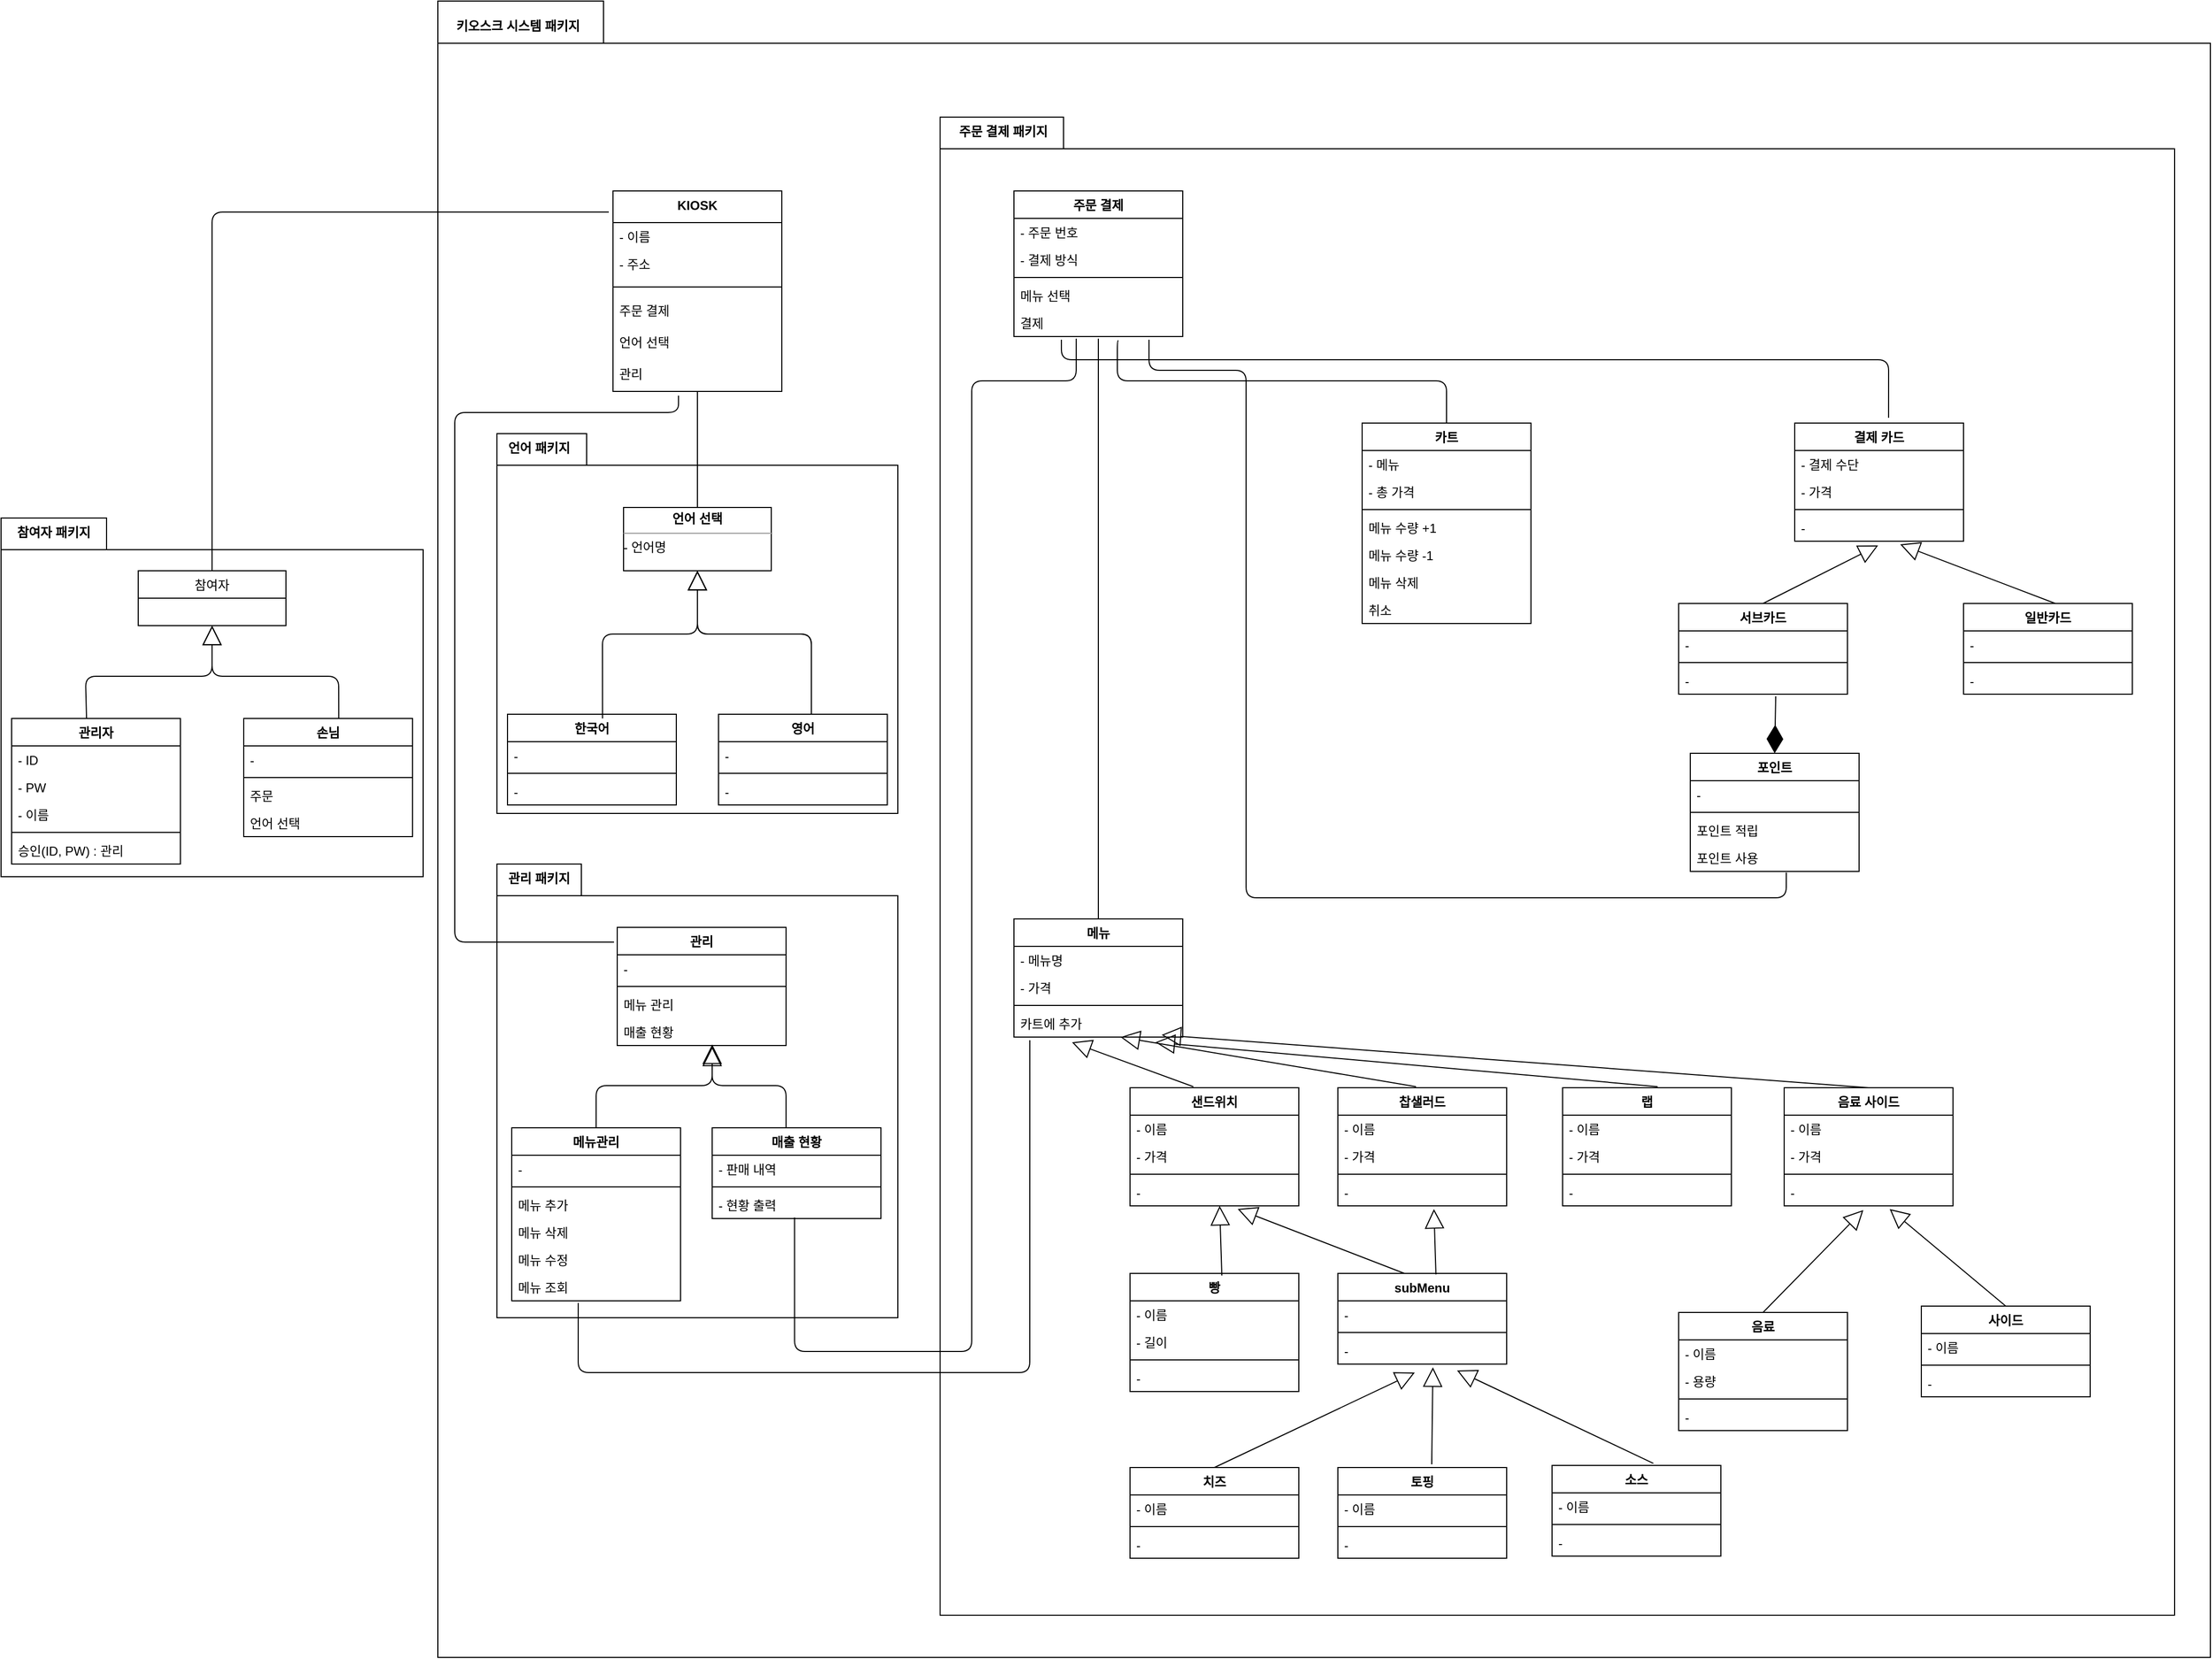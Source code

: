 <mxfile version="13.8.8" type="github">
  <diagram id="C5RBs43oDa-KdzZeNtuy" name="Page-1">
    <mxGraphModel dx="2889" dy="2323" grid="1" gridSize="10" guides="1" tooltips="1" connect="1" arrows="1" fold="1" page="1" pageScale="1" pageWidth="827" pageHeight="1169" math="0" shadow="0">
      <root>
        <mxCell id="WIyWlLk6GJQsqaUBKTNV-0" />
        <mxCell id="WIyWlLk6GJQsqaUBKTNV-1" parent="WIyWlLk6GJQsqaUBKTNV-0" />
        <mxCell id="lpFeTA6tP_sNxCTCWh59-0" value="package" style="shape=folder;fontStyle=1;spacingTop=10;tabWidth=30;tabHeight=40;tabPosition=left;html=1;" parent="WIyWlLk6GJQsqaUBKTNV-1" vertex="1">
          <mxGeometry x="-26" y="-240" width="1680" height="1570" as="geometry" />
        </mxCell>
        <mxCell id="yuEU6Taa_u60sKVBq3v5-282" value="" style="shape=folder;fontStyle=1;spacingTop=10;tabWidth=100;tabHeight=30;tabPosition=left;html=1;" parent="WIyWlLk6GJQsqaUBKTNV-1" vertex="1">
          <mxGeometry x="450" y="-130" width="1170" height="1420" as="geometry" />
        </mxCell>
        <mxCell id="yuEU6Taa_u60sKVBq3v5-126" value="" style="shape=folder;fontStyle=1;spacingTop=10;tabWidth=80;tabHeight=30;tabPosition=left;html=1;" parent="WIyWlLk6GJQsqaUBKTNV-1" vertex="1">
          <mxGeometry x="30" y="578" width="380" height="430" as="geometry" />
        </mxCell>
        <mxCell id="yuEU6Taa_u60sKVBq3v5-75" value="" style="shape=folder;fontStyle=1;spacingTop=10;tabWidth=85;tabHeight=30;tabPosition=left;html=1;" parent="WIyWlLk6GJQsqaUBKTNV-1" vertex="1">
          <mxGeometry x="30" y="170" width="380" height="360" as="geometry" />
        </mxCell>
        <object label="" id="yuEU6Taa_u60sKVBq3v5-47">
          <mxCell style="shape=folder;fontStyle=1;spacingTop=10;tabWidth=100;tabHeight=30;tabPosition=left;html=1;" parent="WIyWlLk6GJQsqaUBKTNV-1" vertex="1">
            <mxGeometry x="-440" y="250" width="400" height="340" as="geometry" />
          </mxCell>
        </object>
        <mxCell id="yuEU6Taa_u60sKVBq3v5-1" value="KIOSK" style="swimlane;fontStyle=1;align=center;verticalAlign=top;childLayout=stackLayout;horizontal=1;startSize=30;horizontalStack=0;resizeParent=1;resizeParentMax=0;resizeLast=0;collapsible=1;marginBottom=0;" parent="WIyWlLk6GJQsqaUBKTNV-1" vertex="1">
          <mxGeometry x="140" y="-60" width="160" height="190" as="geometry" />
        </mxCell>
        <mxCell id="yuEU6Taa_u60sKVBq3v5-2" value="- 이름" style="text;strokeColor=none;fillColor=none;align=left;verticalAlign=top;spacingLeft=4;spacingRight=4;overflow=hidden;rotatable=0;points=[[0,0.5],[1,0.5]];portConstraint=eastwest;" parent="yuEU6Taa_u60sKVBq3v5-1" vertex="1">
          <mxGeometry y="30" width="160" height="26" as="geometry" />
        </mxCell>
        <mxCell id="yuEU6Taa_u60sKVBq3v5-6" value="- 주소" style="text;strokeColor=none;fillColor=none;align=left;verticalAlign=top;spacingLeft=4;spacingRight=4;overflow=hidden;rotatable=0;points=[[0,0.5],[1,0.5]];portConstraint=eastwest;" parent="yuEU6Taa_u60sKVBq3v5-1" vertex="1">
          <mxGeometry y="56" width="160" height="26" as="geometry" />
        </mxCell>
        <mxCell id="yuEU6Taa_u60sKVBq3v5-3" value="" style="line;strokeWidth=1;fillColor=none;align=left;verticalAlign=middle;spacingTop=-1;spacingLeft=3;spacingRight=3;rotatable=0;labelPosition=right;points=[];portConstraint=eastwest;" parent="yuEU6Taa_u60sKVBq3v5-1" vertex="1">
          <mxGeometry y="82" width="160" height="18" as="geometry" />
        </mxCell>
        <mxCell id="yuEU6Taa_u60sKVBq3v5-4" value="주문 결제" style="text;strokeColor=none;fillColor=none;align=left;verticalAlign=top;spacingLeft=4;spacingRight=4;overflow=hidden;rotatable=0;points=[[0,0.5],[1,0.5]];portConstraint=eastwest;" parent="yuEU6Taa_u60sKVBq3v5-1" vertex="1">
          <mxGeometry y="100" width="160" height="30" as="geometry" />
        </mxCell>
        <mxCell id="yuEU6Taa_u60sKVBq3v5-7" value="언어 선택" style="text;strokeColor=none;fillColor=none;align=left;verticalAlign=top;spacingLeft=4;spacingRight=4;overflow=hidden;rotatable=0;points=[[0,0.5],[1,0.5]];portConstraint=eastwest;" parent="yuEU6Taa_u60sKVBq3v5-1" vertex="1">
          <mxGeometry y="130" width="160" height="30" as="geometry" />
        </mxCell>
        <mxCell id="yuEU6Taa_u60sKVBq3v5-8" value="관리" style="text;strokeColor=none;fillColor=none;align=left;verticalAlign=top;spacingLeft=4;spacingRight=4;overflow=hidden;rotatable=0;points=[[0,0.5],[1,0.5]];portConstraint=eastwest;" parent="yuEU6Taa_u60sKVBq3v5-1" vertex="1">
          <mxGeometry y="160" width="160" height="30" as="geometry" />
        </mxCell>
        <mxCell id="yuEU6Taa_u60sKVBq3v5-9" value="참여자" style="swimlane;fontStyle=0;childLayout=stackLayout;horizontal=1;startSize=26;fillColor=none;horizontalStack=0;resizeParent=1;resizeParentMax=0;resizeLast=0;collapsible=1;marginBottom=0;" parent="WIyWlLk6GJQsqaUBKTNV-1" vertex="1">
          <mxGeometry x="-310" y="300" width="140" height="52" as="geometry" />
        </mxCell>
        <mxCell id="yuEU6Taa_u60sKVBq3v5-17" value="관리자" style="swimlane;fontStyle=1;align=center;verticalAlign=top;childLayout=stackLayout;horizontal=1;startSize=26;horizontalStack=0;resizeParent=1;resizeParentMax=0;resizeLast=0;collapsible=1;marginBottom=0;" parent="WIyWlLk6GJQsqaUBKTNV-1" vertex="1">
          <mxGeometry x="-430" y="440" width="160" height="138" as="geometry" />
        </mxCell>
        <mxCell id="yuEU6Taa_u60sKVBq3v5-18" value="- ID" style="text;strokeColor=none;fillColor=none;align=left;verticalAlign=top;spacingLeft=4;spacingRight=4;overflow=hidden;rotatable=0;points=[[0,0.5],[1,0.5]];portConstraint=eastwest;" parent="yuEU6Taa_u60sKVBq3v5-17" vertex="1">
          <mxGeometry y="26" width="160" height="26" as="geometry" />
        </mxCell>
        <mxCell id="yuEU6Taa_u60sKVBq3v5-21" value="- PW" style="text;strokeColor=none;fillColor=none;align=left;verticalAlign=top;spacingLeft=4;spacingRight=4;overflow=hidden;rotatable=0;points=[[0,0.5],[1,0.5]];portConstraint=eastwest;" parent="yuEU6Taa_u60sKVBq3v5-17" vertex="1">
          <mxGeometry y="52" width="160" height="26" as="geometry" />
        </mxCell>
        <mxCell id="yuEU6Taa_u60sKVBq3v5-22" value="- 이름" style="text;strokeColor=none;fillColor=none;align=left;verticalAlign=top;spacingLeft=4;spacingRight=4;overflow=hidden;rotatable=0;points=[[0,0.5],[1,0.5]];portConstraint=eastwest;" parent="yuEU6Taa_u60sKVBq3v5-17" vertex="1">
          <mxGeometry y="78" width="160" height="26" as="geometry" />
        </mxCell>
        <mxCell id="yuEU6Taa_u60sKVBq3v5-19" value="" style="line;strokeWidth=1;fillColor=none;align=left;verticalAlign=middle;spacingTop=-1;spacingLeft=3;spacingRight=3;rotatable=0;labelPosition=right;points=[];portConstraint=eastwest;" parent="yuEU6Taa_u60sKVBq3v5-17" vertex="1">
          <mxGeometry y="104" width="160" height="8" as="geometry" />
        </mxCell>
        <mxCell id="yuEU6Taa_u60sKVBq3v5-20" value="승인(ID, PW) : 관리" style="text;strokeColor=none;fillColor=none;align=left;verticalAlign=top;spacingLeft=4;spacingRight=4;overflow=hidden;rotatable=0;points=[[0,0.5],[1,0.5]];portConstraint=eastwest;" parent="yuEU6Taa_u60sKVBq3v5-17" vertex="1">
          <mxGeometry y="112" width="160" height="26" as="geometry" />
        </mxCell>
        <mxCell id="yuEU6Taa_u60sKVBq3v5-25" value="손님" style="swimlane;fontStyle=1;align=center;verticalAlign=top;childLayout=stackLayout;horizontal=1;startSize=26;horizontalStack=0;resizeParent=1;resizeParentMax=0;resizeLast=0;collapsible=1;marginBottom=0;" parent="WIyWlLk6GJQsqaUBKTNV-1" vertex="1">
          <mxGeometry x="-210" y="440" width="160" height="112" as="geometry" />
        </mxCell>
        <mxCell id="yuEU6Taa_u60sKVBq3v5-26" value="-" style="text;strokeColor=none;fillColor=none;align=left;verticalAlign=top;spacingLeft=4;spacingRight=4;overflow=hidden;rotatable=0;points=[[0,0.5],[1,0.5]];portConstraint=eastwest;" parent="yuEU6Taa_u60sKVBq3v5-25" vertex="1">
          <mxGeometry y="26" width="160" height="26" as="geometry" />
        </mxCell>
        <mxCell id="yuEU6Taa_u60sKVBq3v5-27" value="" style="line;strokeWidth=1;fillColor=none;align=left;verticalAlign=middle;spacingTop=-1;spacingLeft=3;spacingRight=3;rotatable=0;labelPosition=right;points=[];portConstraint=eastwest;" parent="yuEU6Taa_u60sKVBq3v5-25" vertex="1">
          <mxGeometry y="52" width="160" height="8" as="geometry" />
        </mxCell>
        <mxCell id="yuEU6Taa_u60sKVBq3v5-28" value="주문" style="text;strokeColor=none;fillColor=none;align=left;verticalAlign=top;spacingLeft=4;spacingRight=4;overflow=hidden;rotatable=0;points=[[0,0.5],[1,0.5]];portConstraint=eastwest;" parent="yuEU6Taa_u60sKVBq3v5-25" vertex="1">
          <mxGeometry y="60" width="160" height="26" as="geometry" />
        </mxCell>
        <mxCell id="yuEU6Taa_u60sKVBq3v5-29" value="언어 선택" style="text;strokeColor=none;fillColor=none;align=left;verticalAlign=top;spacingLeft=4;spacingRight=4;overflow=hidden;rotatable=0;points=[[0,0.5],[1,0.5]];portConstraint=eastwest;" parent="yuEU6Taa_u60sKVBq3v5-25" vertex="1">
          <mxGeometry y="86" width="160" height="26" as="geometry" />
        </mxCell>
        <mxCell id="yuEU6Taa_u60sKVBq3v5-33" value="" style="endArrow=block;endSize=16;endFill=0;html=1;exitX=0.444;exitY=0;exitDx=0;exitDy=0;exitPerimeter=0;" parent="WIyWlLk6GJQsqaUBKTNV-1" source="yuEU6Taa_u60sKVBq3v5-17" edge="1">
          <mxGeometry x="-0.615" y="-32" width="160" relative="1" as="geometry">
            <mxPoint x="-240" y="400" as="sourcePoint" />
            <mxPoint x="-240" y="352" as="targetPoint" />
            <Array as="points">
              <mxPoint x="-360" y="400" />
              <mxPoint x="-240" y="400" />
            </Array>
            <mxPoint x="10" y="-62" as="offset" />
          </mxGeometry>
        </mxCell>
        <mxCell id="yuEU6Taa_u60sKVBq3v5-38" value="" style="endArrow=block;endSize=16;endFill=0;html=1;exitX=0.563;exitY=0;exitDx=0;exitDy=0;exitPerimeter=0;" parent="WIyWlLk6GJQsqaUBKTNV-1" source="yuEU6Taa_u60sKVBq3v5-25" edge="1">
          <mxGeometry x="-0.615" y="-45" width="160" relative="1" as="geometry">
            <mxPoint x="-250" y="402" as="sourcePoint" />
            <mxPoint x="-240" y="352" as="targetPoint" />
            <Array as="points">
              <mxPoint x="-120" y="400" />
              <mxPoint x="-240" y="400" />
              <mxPoint x="-240" y="372" />
            </Array>
            <mxPoint x="20" y="5" as="offset" />
          </mxGeometry>
        </mxCell>
        <mxCell id="yuEU6Taa_u60sKVBq3v5-49" value="참여자 패키지" style="text;align=center;fontStyle=1;verticalAlign=middle;spacingLeft=3;spacingRight=3;strokeColor=none;rotatable=0;points=[[0,0.5],[1,0.5]];portConstraint=eastwest;" parent="WIyWlLk6GJQsqaUBKTNV-1" vertex="1">
          <mxGeometry x="-430" y="250" width="80" height="26" as="geometry" />
        </mxCell>
        <mxCell id="yuEU6Taa_u60sKVBq3v5-53" value="&lt;p style=&quot;margin: 0px ; margin-top: 4px ; text-align: center&quot;&gt;&lt;b&gt;언어 선택&lt;/b&gt;&lt;/p&gt;&lt;hr size=&quot;1&quot;&gt;&lt;div style=&quot;height: 2px&quot;&gt;- 언어명&lt;/div&gt;" style="verticalAlign=top;align=left;overflow=fill;fontSize=12;fontFamily=Helvetica;html=1;" parent="WIyWlLk6GJQsqaUBKTNV-1" vertex="1">
          <mxGeometry x="150" y="240" width="140" height="60" as="geometry" />
        </mxCell>
        <mxCell id="yuEU6Taa_u60sKVBq3v5-59" value="" style="endArrow=none;html=1;edgeStyle=orthogonalEdgeStyle;exitX=0.5;exitY=0;exitDx=0;exitDy=0;" parent="WIyWlLk6GJQsqaUBKTNV-1" source="yuEU6Taa_u60sKVBq3v5-53" target="yuEU6Taa_u60sKVBq3v5-8" edge="1">
          <mxGeometry relative="1" as="geometry">
            <mxPoint x="180" y="220" as="sourcePoint" />
            <mxPoint x="218" y="140" as="targetPoint" />
            <Array as="points">
              <mxPoint x="220" y="210" />
              <mxPoint x="220" y="210" />
            </Array>
          </mxGeometry>
        </mxCell>
        <mxCell id="yuEU6Taa_u60sKVBq3v5-62" value="" style="endArrow=none;html=1;edgeStyle=orthogonalEdgeStyle;exitX=0.5;exitY=0;exitDx=0;exitDy=0;entryX=-0.025;entryY=0.105;entryDx=0;entryDy=0;entryPerimeter=0;" parent="WIyWlLk6GJQsqaUBKTNV-1" source="yuEU6Taa_u60sKVBq3v5-9" target="yuEU6Taa_u60sKVBq3v5-1" edge="1">
          <mxGeometry relative="1" as="geometry">
            <mxPoint x="-240" y="40" as="sourcePoint" />
            <mxPoint x="90" y="40" as="targetPoint" />
            <Array as="points">
              <mxPoint x="-240" y="-40" />
            </Array>
          </mxGeometry>
        </mxCell>
        <mxCell id="yuEU6Taa_u60sKVBq3v5-65" value="한국어" style="swimlane;fontStyle=1;align=center;verticalAlign=top;childLayout=stackLayout;horizontal=1;startSize=26;horizontalStack=0;resizeParent=1;resizeParentMax=0;resizeLast=0;collapsible=1;marginBottom=0;" parent="WIyWlLk6GJQsqaUBKTNV-1" vertex="1">
          <mxGeometry x="40" y="436" width="160" height="86" as="geometry" />
        </mxCell>
        <mxCell id="yuEU6Taa_u60sKVBq3v5-66" value="-" style="text;strokeColor=none;fillColor=none;align=left;verticalAlign=top;spacingLeft=4;spacingRight=4;overflow=hidden;rotatable=0;points=[[0,0.5],[1,0.5]];portConstraint=eastwest;" parent="yuEU6Taa_u60sKVBq3v5-65" vertex="1">
          <mxGeometry y="26" width="160" height="26" as="geometry" />
        </mxCell>
        <mxCell id="yuEU6Taa_u60sKVBq3v5-67" value="" style="line;strokeWidth=1;fillColor=none;align=left;verticalAlign=middle;spacingTop=-1;spacingLeft=3;spacingRight=3;rotatable=0;labelPosition=right;points=[];portConstraint=eastwest;" parent="yuEU6Taa_u60sKVBq3v5-65" vertex="1">
          <mxGeometry y="52" width="160" height="8" as="geometry" />
        </mxCell>
        <mxCell id="yuEU6Taa_u60sKVBq3v5-68" value="-" style="text;strokeColor=none;fillColor=none;align=left;verticalAlign=top;spacingLeft=4;spacingRight=4;overflow=hidden;rotatable=0;points=[[0,0.5],[1,0.5]];portConstraint=eastwest;" parent="yuEU6Taa_u60sKVBq3v5-65" vertex="1">
          <mxGeometry y="60" width="160" height="26" as="geometry" />
        </mxCell>
        <mxCell id="yuEU6Taa_u60sKVBq3v5-69" value="영어" style="swimlane;fontStyle=1;align=center;verticalAlign=top;childLayout=stackLayout;horizontal=1;startSize=26;horizontalStack=0;resizeParent=1;resizeParentMax=0;resizeLast=0;collapsible=1;marginBottom=0;" parent="WIyWlLk6GJQsqaUBKTNV-1" vertex="1">
          <mxGeometry x="240" y="436" width="160" height="86" as="geometry" />
        </mxCell>
        <mxCell id="yuEU6Taa_u60sKVBq3v5-70" value="-" style="text;strokeColor=none;fillColor=none;align=left;verticalAlign=top;spacingLeft=4;spacingRight=4;overflow=hidden;rotatable=0;points=[[0,0.5],[1,0.5]];portConstraint=eastwest;" parent="yuEU6Taa_u60sKVBq3v5-69" vertex="1">
          <mxGeometry y="26" width="160" height="26" as="geometry" />
        </mxCell>
        <mxCell id="yuEU6Taa_u60sKVBq3v5-71" value="" style="line;strokeWidth=1;fillColor=none;align=left;verticalAlign=middle;spacingTop=-1;spacingLeft=3;spacingRight=3;rotatable=0;labelPosition=right;points=[];portConstraint=eastwest;" parent="yuEU6Taa_u60sKVBq3v5-69" vertex="1">
          <mxGeometry y="52" width="160" height="8" as="geometry" />
        </mxCell>
        <mxCell id="yuEU6Taa_u60sKVBq3v5-72" value="-" style="text;strokeColor=none;fillColor=none;align=left;verticalAlign=top;spacingLeft=4;spacingRight=4;overflow=hidden;rotatable=0;points=[[0,0.5],[1,0.5]];portConstraint=eastwest;" parent="yuEU6Taa_u60sKVBq3v5-69" vertex="1">
          <mxGeometry y="60" width="160" height="26" as="geometry" />
        </mxCell>
        <mxCell id="yuEU6Taa_u60sKVBq3v5-73" value="" style="endArrow=block;endSize=16;endFill=0;html=1;entryX=0.5;entryY=1;entryDx=0;entryDy=0;exitX=0.563;exitY=0.047;exitDx=0;exitDy=0;exitPerimeter=0;" parent="WIyWlLk6GJQsqaUBKTNV-1" source="yuEU6Taa_u60sKVBq3v5-65" target="yuEU6Taa_u60sKVBq3v5-53" edge="1">
          <mxGeometry x="-0.333" y="-80" width="160" relative="1" as="geometry">
            <mxPoint x="130" y="430" as="sourcePoint" />
            <mxPoint x="260" y="390" as="targetPoint" />
            <Array as="points">
              <mxPoint x="130" y="360" />
              <mxPoint x="220" y="360" />
            </Array>
            <mxPoint as="offset" />
          </mxGeometry>
        </mxCell>
        <mxCell id="yuEU6Taa_u60sKVBq3v5-74" value="" style="endArrow=block;endSize=16;endFill=0;html=1;exitX=0.55;exitY=0;exitDx=0;exitDy=0;exitPerimeter=0;entryX=0.5;entryY=1;entryDx=0;entryDy=0;" parent="WIyWlLk6GJQsqaUBKTNV-1" source="yuEU6Taa_u60sKVBq3v5-69" target="yuEU6Taa_u60sKVBq3v5-53" edge="1">
          <mxGeometry y="50" width="160" relative="1" as="geometry">
            <mxPoint x="334" y="350" as="sourcePoint" />
            <mxPoint x="494" y="350" as="targetPoint" />
            <Array as="points">
              <mxPoint x="328" y="360" />
              <mxPoint x="220" y="360" />
            </Array>
            <mxPoint as="offset" />
          </mxGeometry>
        </mxCell>
        <mxCell id="yuEU6Taa_u60sKVBq3v5-78" value="언어 패키지" style="text;align=center;fontStyle=1;verticalAlign=middle;spacingLeft=3;spacingRight=3;strokeColor=none;rotatable=0;points=[[0,0.5],[1,0.5]];portConstraint=eastwest;" parent="WIyWlLk6GJQsqaUBKTNV-1" vertex="1">
          <mxGeometry x="30" y="170" width="80" height="26" as="geometry" />
        </mxCell>
        <mxCell id="yuEU6Taa_u60sKVBq3v5-79" value="관리" style="swimlane;fontStyle=1;align=center;verticalAlign=top;childLayout=stackLayout;horizontal=1;startSize=26;horizontalStack=0;resizeParent=1;resizeParentMax=0;resizeLast=0;collapsible=1;marginBottom=0;" parent="WIyWlLk6GJQsqaUBKTNV-1" vertex="1">
          <mxGeometry x="144" y="638" width="160" height="112" as="geometry" />
        </mxCell>
        <mxCell id="yuEU6Taa_u60sKVBq3v5-80" value="-" style="text;strokeColor=none;fillColor=none;align=left;verticalAlign=top;spacingLeft=4;spacingRight=4;overflow=hidden;rotatable=0;points=[[0,0.5],[1,0.5]];portConstraint=eastwest;" parent="yuEU6Taa_u60sKVBq3v5-79" vertex="1">
          <mxGeometry y="26" width="160" height="26" as="geometry" />
        </mxCell>
        <mxCell id="yuEU6Taa_u60sKVBq3v5-81" value="" style="line;strokeWidth=1;fillColor=none;align=left;verticalAlign=middle;spacingTop=-1;spacingLeft=3;spacingRight=3;rotatable=0;labelPosition=right;points=[];portConstraint=eastwest;" parent="yuEU6Taa_u60sKVBq3v5-79" vertex="1">
          <mxGeometry y="52" width="160" height="8" as="geometry" />
        </mxCell>
        <mxCell id="yuEU6Taa_u60sKVBq3v5-82" value="메뉴 관리" style="text;strokeColor=none;fillColor=none;align=left;verticalAlign=top;spacingLeft=4;spacingRight=4;overflow=hidden;rotatable=0;points=[[0,0.5],[1,0.5]];portConstraint=eastwest;" parent="yuEU6Taa_u60sKVBq3v5-79" vertex="1">
          <mxGeometry y="60" width="160" height="26" as="geometry" />
        </mxCell>
        <mxCell id="yuEU6Taa_u60sKVBq3v5-83" value="매출 현황" style="text;strokeColor=none;fillColor=none;align=left;verticalAlign=top;spacingLeft=4;spacingRight=4;overflow=hidden;rotatable=0;points=[[0,0.5],[1,0.5]];portConstraint=eastwest;" parent="yuEU6Taa_u60sKVBq3v5-79" vertex="1">
          <mxGeometry y="86" width="160" height="26" as="geometry" />
        </mxCell>
        <mxCell id="yuEU6Taa_u60sKVBq3v5-105" value="" style="endArrow=block;endSize=16;endFill=0;html=1;exitX=0.5;exitY=0;exitDx=0;exitDy=0;" parent="yuEU6Taa_u60sKVBq3v5-79" source="yuEU6Taa_u60sKVBq3v5-84" edge="1">
          <mxGeometry x="0.458" y="-34" width="160" relative="1" as="geometry">
            <mxPoint x="-70" y="111" as="sourcePoint" />
            <mxPoint x="90" y="111" as="targetPoint" />
            <Array as="points">
              <mxPoint x="-20" y="150" />
              <mxPoint x="40" y="150" />
              <mxPoint x="90" y="150" />
            </Array>
            <mxPoint as="offset" />
          </mxGeometry>
        </mxCell>
        <mxCell id="yuEU6Taa_u60sKVBq3v5-84" value="메뉴관리" style="swimlane;fontStyle=1;align=center;verticalAlign=top;childLayout=stackLayout;horizontal=1;startSize=26;horizontalStack=0;resizeParent=1;resizeParentMax=0;resizeLast=0;collapsible=1;marginBottom=0;" parent="WIyWlLk6GJQsqaUBKTNV-1" vertex="1">
          <mxGeometry x="44" y="828" width="160" height="164" as="geometry" />
        </mxCell>
        <mxCell id="yuEU6Taa_u60sKVBq3v5-85" value="-" style="text;strokeColor=none;fillColor=none;align=left;verticalAlign=top;spacingLeft=4;spacingRight=4;overflow=hidden;rotatable=0;points=[[0,0.5],[1,0.5]];portConstraint=eastwest;" parent="yuEU6Taa_u60sKVBq3v5-84" vertex="1">
          <mxGeometry y="26" width="160" height="26" as="geometry" />
        </mxCell>
        <mxCell id="yuEU6Taa_u60sKVBq3v5-86" value="" style="line;strokeWidth=1;fillColor=none;align=left;verticalAlign=middle;spacingTop=-1;spacingLeft=3;spacingRight=3;rotatable=0;labelPosition=right;points=[];portConstraint=eastwest;" parent="yuEU6Taa_u60sKVBq3v5-84" vertex="1">
          <mxGeometry y="52" width="160" height="8" as="geometry" />
        </mxCell>
        <mxCell id="yuEU6Taa_u60sKVBq3v5-87" value="메뉴 추가" style="text;strokeColor=none;fillColor=none;align=left;verticalAlign=top;spacingLeft=4;spacingRight=4;overflow=hidden;rotatable=0;points=[[0,0.5],[1,0.5]];portConstraint=eastwest;" parent="yuEU6Taa_u60sKVBq3v5-84" vertex="1">
          <mxGeometry y="60" width="160" height="26" as="geometry" />
        </mxCell>
        <mxCell id="yuEU6Taa_u60sKVBq3v5-88" value="메뉴 삭제" style="text;strokeColor=none;fillColor=none;align=left;verticalAlign=top;spacingLeft=4;spacingRight=4;overflow=hidden;rotatable=0;points=[[0,0.5],[1,0.5]];portConstraint=eastwest;" parent="yuEU6Taa_u60sKVBq3v5-84" vertex="1">
          <mxGeometry y="86" width="160" height="26" as="geometry" />
        </mxCell>
        <mxCell id="yuEU6Taa_u60sKVBq3v5-89" value="메뉴 수정" style="text;strokeColor=none;fillColor=none;align=left;verticalAlign=top;spacingLeft=4;spacingRight=4;overflow=hidden;rotatable=0;points=[[0,0.5],[1,0.5]];portConstraint=eastwest;" parent="yuEU6Taa_u60sKVBq3v5-84" vertex="1">
          <mxGeometry y="112" width="160" height="26" as="geometry" />
        </mxCell>
        <mxCell id="yuEU6Taa_u60sKVBq3v5-90" value="메뉴 조회" style="text;strokeColor=none;fillColor=none;align=left;verticalAlign=top;spacingLeft=4;spacingRight=4;overflow=hidden;rotatable=0;points=[[0,0.5],[1,0.5]];portConstraint=eastwest;" parent="yuEU6Taa_u60sKVBq3v5-84" vertex="1">
          <mxGeometry y="138" width="160" height="26" as="geometry" />
        </mxCell>
        <mxCell id="yuEU6Taa_u60sKVBq3v5-91" value="매출 현황" style="swimlane;fontStyle=1;align=center;verticalAlign=top;childLayout=stackLayout;horizontal=1;startSize=26;horizontalStack=0;resizeParent=1;resizeParentMax=0;resizeLast=0;collapsible=1;marginBottom=0;" parent="WIyWlLk6GJQsqaUBKTNV-1" vertex="1">
          <mxGeometry x="234" y="828" width="160" height="86" as="geometry" />
        </mxCell>
        <mxCell id="yuEU6Taa_u60sKVBq3v5-92" value="- 판매 내역" style="text;strokeColor=none;fillColor=none;align=left;verticalAlign=top;spacingLeft=4;spacingRight=4;overflow=hidden;rotatable=0;points=[[0,0.5],[1,0.5]];portConstraint=eastwest;" parent="yuEU6Taa_u60sKVBq3v5-91" vertex="1">
          <mxGeometry y="26" width="160" height="26" as="geometry" />
        </mxCell>
        <mxCell id="yuEU6Taa_u60sKVBq3v5-93" value="" style="line;strokeWidth=1;fillColor=none;align=left;verticalAlign=middle;spacingTop=-1;spacingLeft=3;spacingRight=3;rotatable=0;labelPosition=right;points=[];portConstraint=eastwest;" parent="yuEU6Taa_u60sKVBq3v5-91" vertex="1">
          <mxGeometry y="52" width="160" height="8" as="geometry" />
        </mxCell>
        <mxCell id="yuEU6Taa_u60sKVBq3v5-94" value="- 현황 출력" style="text;strokeColor=none;fillColor=none;align=left;verticalAlign=top;spacingLeft=4;spacingRight=4;overflow=hidden;rotatable=0;points=[[0,0.5],[1,0.5]];portConstraint=eastwest;" parent="yuEU6Taa_u60sKVBq3v5-91" vertex="1">
          <mxGeometry y="60" width="160" height="26" as="geometry" />
        </mxCell>
        <mxCell id="yuEU6Taa_u60sKVBq3v5-95" value="" style="endArrow=block;endSize=16;endFill=0;html=1;exitX=0.55;exitY=0;exitDx=0;exitDy=0;exitPerimeter=0;entryX=0.5;entryY=1;entryDx=0;entryDy=0;" parent="WIyWlLk6GJQsqaUBKTNV-1" source="yuEU6Taa_u60sKVBq3v5-69" target="yuEU6Taa_u60sKVBq3v5-53" edge="1">
          <mxGeometry y="50" width="160" relative="1" as="geometry">
            <mxPoint x="328" y="436" as="sourcePoint" />
            <mxPoint x="220" y="300" as="targetPoint" />
            <Array as="points">
              <mxPoint x="328" y="360" />
              <mxPoint x="220" y="360" />
              <mxPoint x="220" y="330" />
            </Array>
            <mxPoint as="offset" />
          </mxGeometry>
        </mxCell>
        <mxCell id="yuEU6Taa_u60sKVBq3v5-124" value="" style="endArrow=block;endSize=16;endFill=0;html=1;" parent="WIyWlLk6GJQsqaUBKTNV-1" edge="1">
          <mxGeometry x="-0.456" y="-221" width="160" relative="1" as="geometry">
            <mxPoint x="304" y="828" as="sourcePoint" />
            <mxPoint x="234" y="751" as="targetPoint" />
            <Array as="points">
              <mxPoint x="304" y="788" />
              <mxPoint x="234" y="788" />
            </Array>
            <mxPoint x="220" y="201" as="offset" />
          </mxGeometry>
        </mxCell>
        <mxCell id="yuEU6Taa_u60sKVBq3v5-140" value="관리 패키지" style="text;align=center;fontStyle=1;verticalAlign=middle;spacingLeft=3;spacingRight=3;strokeColor=none;rotatable=0;points=[[0,0.5],[1,0.5]];portConstraint=eastwest;" parent="WIyWlLk6GJQsqaUBKTNV-1" vertex="1">
          <mxGeometry x="30" y="578" width="80" height="26" as="geometry" />
        </mxCell>
        <mxCell id="yuEU6Taa_u60sKVBq3v5-148" value="" style="endArrow=none;html=1;edgeStyle=orthogonalEdgeStyle;entryX=-0.019;entryY=0.125;entryDx=0;entryDy=0;entryPerimeter=0;exitX=0.388;exitY=1.133;exitDx=0;exitDy=0;exitPerimeter=0;" parent="WIyWlLk6GJQsqaUBKTNV-1" source="yuEU6Taa_u60sKVBq3v5-8" target="yuEU6Taa_u60sKVBq3v5-79" edge="1">
          <mxGeometry relative="1" as="geometry">
            <mxPoint x="200" y="150" as="sourcePoint" />
            <mxPoint x="10" y="660" as="targetPoint" />
            <Array as="points">
              <mxPoint x="202" y="150" />
              <mxPoint x="-10" y="150" />
              <mxPoint x="-10" y="652" />
            </Array>
          </mxGeometry>
        </mxCell>
        <mxCell id="yuEU6Taa_u60sKVBq3v5-151" value="주문 결제" style="swimlane;fontStyle=1;align=center;verticalAlign=top;childLayout=stackLayout;horizontal=1;startSize=26;horizontalStack=0;resizeParent=1;resizeParentMax=0;resizeLast=0;collapsible=1;marginBottom=0;" parent="WIyWlLk6GJQsqaUBKTNV-1" vertex="1">
          <mxGeometry x="520" y="-60" width="160" height="138" as="geometry" />
        </mxCell>
        <mxCell id="yuEU6Taa_u60sKVBq3v5-155" value="- 주문 번호" style="text;strokeColor=none;fillColor=none;align=left;verticalAlign=top;spacingLeft=4;spacingRight=4;overflow=hidden;rotatable=0;points=[[0,0.5],[1,0.5]];portConstraint=eastwest;" parent="yuEU6Taa_u60sKVBq3v5-151" vertex="1">
          <mxGeometry y="26" width="160" height="26" as="geometry" />
        </mxCell>
        <mxCell id="yuEU6Taa_u60sKVBq3v5-152" value="- 결제 방식" style="text;strokeColor=none;fillColor=none;align=left;verticalAlign=top;spacingLeft=4;spacingRight=4;overflow=hidden;rotatable=0;points=[[0,0.5],[1,0.5]];portConstraint=eastwest;" parent="yuEU6Taa_u60sKVBq3v5-151" vertex="1">
          <mxGeometry y="52" width="160" height="26" as="geometry" />
        </mxCell>
        <mxCell id="yuEU6Taa_u60sKVBq3v5-153" value="" style="line;strokeWidth=1;fillColor=none;align=left;verticalAlign=middle;spacingTop=-1;spacingLeft=3;spacingRight=3;rotatable=0;labelPosition=right;points=[];portConstraint=eastwest;" parent="yuEU6Taa_u60sKVBq3v5-151" vertex="1">
          <mxGeometry y="78" width="160" height="8" as="geometry" />
        </mxCell>
        <mxCell id="yuEU6Taa_u60sKVBq3v5-154" value="메뉴 선택" style="text;strokeColor=none;fillColor=none;align=left;verticalAlign=top;spacingLeft=4;spacingRight=4;overflow=hidden;rotatable=0;points=[[0,0.5],[1,0.5]];portConstraint=eastwest;" parent="yuEU6Taa_u60sKVBq3v5-151" vertex="1">
          <mxGeometry y="86" width="160" height="26" as="geometry" />
        </mxCell>
        <mxCell id="yuEU6Taa_u60sKVBq3v5-160" value="결제" style="text;strokeColor=none;fillColor=none;align=left;verticalAlign=top;spacingLeft=4;spacingRight=4;overflow=hidden;rotatable=0;points=[[0,0.5],[1,0.5]];portConstraint=eastwest;" parent="yuEU6Taa_u60sKVBq3v5-151" vertex="1">
          <mxGeometry y="112" width="160" height="26" as="geometry" />
        </mxCell>
        <mxCell id="yuEU6Taa_u60sKVBq3v5-161" value="카트" style="swimlane;fontStyle=1;align=center;verticalAlign=top;childLayout=stackLayout;horizontal=1;startSize=26;horizontalStack=0;resizeParent=1;resizeParentMax=0;resizeLast=0;collapsible=1;marginBottom=0;" parent="WIyWlLk6GJQsqaUBKTNV-1" vertex="1">
          <mxGeometry x="850" y="160" width="160" height="190" as="geometry" />
        </mxCell>
        <mxCell id="yuEU6Taa_u60sKVBq3v5-162" value="- 메뉴" style="text;strokeColor=none;fillColor=none;align=left;verticalAlign=top;spacingLeft=4;spacingRight=4;overflow=hidden;rotatable=0;points=[[0,0.5],[1,0.5]];portConstraint=eastwest;" parent="yuEU6Taa_u60sKVBq3v5-161" vertex="1">
          <mxGeometry y="26" width="160" height="26" as="geometry" />
        </mxCell>
        <mxCell id="yuEU6Taa_u60sKVBq3v5-170" value="- 총 가격" style="text;strokeColor=none;fillColor=none;align=left;verticalAlign=top;spacingLeft=4;spacingRight=4;overflow=hidden;rotatable=0;points=[[0,0.5],[1,0.5]];portConstraint=eastwest;" parent="yuEU6Taa_u60sKVBq3v5-161" vertex="1">
          <mxGeometry y="52" width="160" height="26" as="geometry" />
        </mxCell>
        <mxCell id="yuEU6Taa_u60sKVBq3v5-163" value="" style="line;strokeWidth=1;fillColor=none;align=left;verticalAlign=middle;spacingTop=-1;spacingLeft=3;spacingRight=3;rotatable=0;labelPosition=right;points=[];portConstraint=eastwest;" parent="yuEU6Taa_u60sKVBq3v5-161" vertex="1">
          <mxGeometry y="78" width="160" height="8" as="geometry" />
        </mxCell>
        <mxCell id="yuEU6Taa_u60sKVBq3v5-164" value="메뉴 수량 +1" style="text;strokeColor=none;fillColor=none;align=left;verticalAlign=top;spacingLeft=4;spacingRight=4;overflow=hidden;rotatable=0;points=[[0,0.5],[1,0.5]];portConstraint=eastwest;" parent="yuEU6Taa_u60sKVBq3v5-161" vertex="1">
          <mxGeometry y="86" width="160" height="26" as="geometry" />
        </mxCell>
        <mxCell id="yuEU6Taa_u60sKVBq3v5-171" value="메뉴 수량 -1" style="text;strokeColor=none;fillColor=none;align=left;verticalAlign=top;spacingLeft=4;spacingRight=4;overflow=hidden;rotatable=0;points=[[0,0.5],[1,0.5]];portConstraint=eastwest;" parent="yuEU6Taa_u60sKVBq3v5-161" vertex="1">
          <mxGeometry y="112" width="160" height="26" as="geometry" />
        </mxCell>
        <mxCell id="yuEU6Taa_u60sKVBq3v5-172" value="메뉴 삭제" style="text;strokeColor=none;fillColor=none;align=left;verticalAlign=top;spacingLeft=4;spacingRight=4;overflow=hidden;rotatable=0;points=[[0,0.5],[1,0.5]];portConstraint=eastwest;" parent="yuEU6Taa_u60sKVBq3v5-161" vertex="1">
          <mxGeometry y="138" width="160" height="26" as="geometry" />
        </mxCell>
        <mxCell id="yuEU6Taa_u60sKVBq3v5-173" value="취소" style="text;strokeColor=none;fillColor=none;align=left;verticalAlign=top;spacingLeft=4;spacingRight=4;overflow=hidden;rotatable=0;points=[[0,0.5],[1,0.5]];portConstraint=eastwest;" parent="yuEU6Taa_u60sKVBq3v5-161" vertex="1">
          <mxGeometry y="164" width="160" height="26" as="geometry" />
        </mxCell>
        <mxCell id="yuEU6Taa_u60sKVBq3v5-165" value="메뉴" style="swimlane;fontStyle=1;align=center;verticalAlign=top;childLayout=stackLayout;horizontal=1;startSize=26;horizontalStack=0;resizeParent=1;resizeParentMax=0;resizeLast=0;collapsible=1;marginBottom=0;" parent="WIyWlLk6GJQsqaUBKTNV-1" vertex="1">
          <mxGeometry x="520" y="630" width="160" height="112" as="geometry" />
        </mxCell>
        <mxCell id="yuEU6Taa_u60sKVBq3v5-166" value="- 메뉴명" style="text;strokeColor=none;fillColor=none;align=left;verticalAlign=top;spacingLeft=4;spacingRight=4;overflow=hidden;rotatable=0;points=[[0,0.5],[1,0.5]];portConstraint=eastwest;" parent="yuEU6Taa_u60sKVBq3v5-165" vertex="1">
          <mxGeometry y="26" width="160" height="26" as="geometry" />
        </mxCell>
        <mxCell id="yuEU6Taa_u60sKVBq3v5-169" value="- 가격" style="text;strokeColor=none;fillColor=none;align=left;verticalAlign=top;spacingLeft=4;spacingRight=4;overflow=hidden;rotatable=0;points=[[0,0.5],[1,0.5]];portConstraint=eastwest;" parent="yuEU6Taa_u60sKVBq3v5-165" vertex="1">
          <mxGeometry y="52" width="160" height="26" as="geometry" />
        </mxCell>
        <mxCell id="yuEU6Taa_u60sKVBq3v5-167" value="" style="line;strokeWidth=1;fillColor=none;align=left;verticalAlign=middle;spacingTop=-1;spacingLeft=3;spacingRight=3;rotatable=0;labelPosition=right;points=[];portConstraint=eastwest;" parent="yuEU6Taa_u60sKVBq3v5-165" vertex="1">
          <mxGeometry y="78" width="160" height="8" as="geometry" />
        </mxCell>
        <mxCell id="yuEU6Taa_u60sKVBq3v5-168" value="카트에 추가" style="text;strokeColor=none;fillColor=none;align=left;verticalAlign=top;spacingLeft=4;spacingRight=4;overflow=hidden;rotatable=0;points=[[0,0.5],[1,0.5]];portConstraint=eastwest;" parent="yuEU6Taa_u60sKVBq3v5-165" vertex="1">
          <mxGeometry y="86" width="160" height="26" as="geometry" />
        </mxCell>
        <mxCell id="yuEU6Taa_u60sKVBq3v5-174" value="결제 카드" style="swimlane;fontStyle=1;align=center;verticalAlign=top;childLayout=stackLayout;horizontal=1;startSize=26;horizontalStack=0;resizeParent=1;resizeParentMax=0;resizeLast=0;collapsible=1;marginBottom=0;" parent="WIyWlLk6GJQsqaUBKTNV-1" vertex="1">
          <mxGeometry x="1260" y="160" width="160" height="112" as="geometry" />
        </mxCell>
        <mxCell id="yuEU6Taa_u60sKVBq3v5-175" value="- 결제 수단" style="text;strokeColor=none;fillColor=none;align=left;verticalAlign=top;spacingLeft=4;spacingRight=4;overflow=hidden;rotatable=0;points=[[0,0.5],[1,0.5]];portConstraint=eastwest;" parent="yuEU6Taa_u60sKVBq3v5-174" vertex="1">
          <mxGeometry y="26" width="160" height="26" as="geometry" />
        </mxCell>
        <mxCell id="yuEU6Taa_u60sKVBq3v5-178" value="- 가격" style="text;strokeColor=none;fillColor=none;align=left;verticalAlign=top;spacingLeft=4;spacingRight=4;overflow=hidden;rotatable=0;points=[[0,0.5],[1,0.5]];portConstraint=eastwest;" parent="yuEU6Taa_u60sKVBq3v5-174" vertex="1">
          <mxGeometry y="52" width="160" height="26" as="geometry" />
        </mxCell>
        <mxCell id="yuEU6Taa_u60sKVBq3v5-176" value="" style="line;strokeWidth=1;fillColor=none;align=left;verticalAlign=middle;spacingTop=-1;spacingLeft=3;spacingRight=3;rotatable=0;labelPosition=right;points=[];portConstraint=eastwest;" parent="yuEU6Taa_u60sKVBq3v5-174" vertex="1">
          <mxGeometry y="78" width="160" height="8" as="geometry" />
        </mxCell>
        <mxCell id="yuEU6Taa_u60sKVBq3v5-177" value="-" style="text;strokeColor=none;fillColor=none;align=left;verticalAlign=top;spacingLeft=4;spacingRight=4;overflow=hidden;rotatable=0;points=[[0,0.5],[1,0.5]];portConstraint=eastwest;" parent="yuEU6Taa_u60sKVBq3v5-174" vertex="1">
          <mxGeometry y="86" width="160" height="26" as="geometry" />
        </mxCell>
        <mxCell id="yuEU6Taa_u60sKVBq3v5-179" value="서브카드" style="swimlane;fontStyle=1;align=center;verticalAlign=top;childLayout=stackLayout;horizontal=1;startSize=26;horizontalStack=0;resizeParent=1;resizeParentMax=0;resizeLast=0;collapsible=1;marginBottom=0;" parent="WIyWlLk6GJQsqaUBKTNV-1" vertex="1">
          <mxGeometry x="1150" y="331" width="160" height="86" as="geometry" />
        </mxCell>
        <mxCell id="yuEU6Taa_u60sKVBq3v5-180" value="-" style="text;strokeColor=none;fillColor=none;align=left;verticalAlign=top;spacingLeft=4;spacingRight=4;overflow=hidden;rotatable=0;points=[[0,0.5],[1,0.5]];portConstraint=eastwest;" parent="yuEU6Taa_u60sKVBq3v5-179" vertex="1">
          <mxGeometry y="26" width="160" height="26" as="geometry" />
        </mxCell>
        <mxCell id="yuEU6Taa_u60sKVBq3v5-181" value="" style="line;strokeWidth=1;fillColor=none;align=left;verticalAlign=middle;spacingTop=-1;spacingLeft=3;spacingRight=3;rotatable=0;labelPosition=right;points=[];portConstraint=eastwest;" parent="yuEU6Taa_u60sKVBq3v5-179" vertex="1">
          <mxGeometry y="52" width="160" height="8" as="geometry" />
        </mxCell>
        <mxCell id="yuEU6Taa_u60sKVBq3v5-182" value="-" style="text;strokeColor=none;fillColor=none;align=left;verticalAlign=top;spacingLeft=4;spacingRight=4;overflow=hidden;rotatable=0;points=[[0,0.5],[1,0.5]];portConstraint=eastwest;" parent="yuEU6Taa_u60sKVBq3v5-179" vertex="1">
          <mxGeometry y="60" width="160" height="26" as="geometry" />
        </mxCell>
        <mxCell id="yuEU6Taa_u60sKVBq3v5-183" value="일반카드" style="swimlane;fontStyle=1;align=center;verticalAlign=top;childLayout=stackLayout;horizontal=1;startSize=26;horizontalStack=0;resizeParent=1;resizeParentMax=0;resizeLast=0;collapsible=1;marginBottom=0;" parent="WIyWlLk6GJQsqaUBKTNV-1" vertex="1">
          <mxGeometry x="1420" y="331" width="160" height="86" as="geometry" />
        </mxCell>
        <mxCell id="yuEU6Taa_u60sKVBq3v5-184" value="-" style="text;strokeColor=none;fillColor=none;align=left;verticalAlign=top;spacingLeft=4;spacingRight=4;overflow=hidden;rotatable=0;points=[[0,0.5],[1,0.5]];portConstraint=eastwest;" parent="yuEU6Taa_u60sKVBq3v5-183" vertex="1">
          <mxGeometry y="26" width="160" height="26" as="geometry" />
        </mxCell>
        <mxCell id="yuEU6Taa_u60sKVBq3v5-185" value="" style="line;strokeWidth=1;fillColor=none;align=left;verticalAlign=middle;spacingTop=-1;spacingLeft=3;spacingRight=3;rotatable=0;labelPosition=right;points=[];portConstraint=eastwest;" parent="yuEU6Taa_u60sKVBq3v5-183" vertex="1">
          <mxGeometry y="52" width="160" height="8" as="geometry" />
        </mxCell>
        <mxCell id="yuEU6Taa_u60sKVBq3v5-186" value="-" style="text;strokeColor=none;fillColor=none;align=left;verticalAlign=top;spacingLeft=4;spacingRight=4;overflow=hidden;rotatable=0;points=[[0,0.5],[1,0.5]];portConstraint=eastwest;" parent="yuEU6Taa_u60sKVBq3v5-183" vertex="1">
          <mxGeometry y="60" width="160" height="26" as="geometry" />
        </mxCell>
        <mxCell id="yuEU6Taa_u60sKVBq3v5-187" value="" style="endArrow=block;endSize=16;endFill=0;html=1;entryX=0.494;entryY=1.154;entryDx=0;entryDy=0;entryPerimeter=0;exitX=0.5;exitY=0;exitDx=0;exitDy=0;" parent="WIyWlLk6GJQsqaUBKTNV-1" source="yuEU6Taa_u60sKVBq3v5-179" target="yuEU6Taa_u60sKVBq3v5-177" edge="1">
          <mxGeometry width="160" relative="1" as="geometry">
            <mxPoint x="1230" y="400" as="sourcePoint" />
            <mxPoint x="1390" y="400" as="targetPoint" />
          </mxGeometry>
        </mxCell>
        <mxCell id="yuEU6Taa_u60sKVBq3v5-188" value="" style="endArrow=block;endSize=16;endFill=0;html=1;entryX=0.625;entryY=1.115;entryDx=0;entryDy=0;entryPerimeter=0;exitX=0.544;exitY=0;exitDx=0;exitDy=0;exitPerimeter=0;" parent="WIyWlLk6GJQsqaUBKTNV-1" source="yuEU6Taa_u60sKVBq3v5-183" target="yuEU6Taa_u60sKVBq3v5-177" edge="1">
          <mxGeometry width="160" relative="1" as="geometry">
            <mxPoint x="1420" y="370" as="sourcePoint" />
            <mxPoint x="1580" y="370" as="targetPoint" />
          </mxGeometry>
        </mxCell>
        <mxCell id="yuEU6Taa_u60sKVBq3v5-189" value="포인트" style="swimlane;fontStyle=1;align=center;verticalAlign=top;childLayout=stackLayout;horizontal=1;startSize=26;horizontalStack=0;resizeParent=1;resizeParentMax=0;resizeLast=0;collapsible=1;marginBottom=0;" parent="WIyWlLk6GJQsqaUBKTNV-1" vertex="1">
          <mxGeometry x="1161" y="473" width="160" height="112" as="geometry" />
        </mxCell>
        <mxCell id="yuEU6Taa_u60sKVBq3v5-190" value="-" style="text;strokeColor=none;fillColor=none;align=left;verticalAlign=top;spacingLeft=4;spacingRight=4;overflow=hidden;rotatable=0;points=[[0,0.5],[1,0.5]];portConstraint=eastwest;" parent="yuEU6Taa_u60sKVBq3v5-189" vertex="1">
          <mxGeometry y="26" width="160" height="26" as="geometry" />
        </mxCell>
        <mxCell id="yuEU6Taa_u60sKVBq3v5-191" value="" style="line;strokeWidth=1;fillColor=none;align=left;verticalAlign=middle;spacingTop=-1;spacingLeft=3;spacingRight=3;rotatable=0;labelPosition=right;points=[];portConstraint=eastwest;" parent="yuEU6Taa_u60sKVBq3v5-189" vertex="1">
          <mxGeometry y="52" width="160" height="8" as="geometry" />
        </mxCell>
        <mxCell id="yuEU6Taa_u60sKVBq3v5-192" value="포인트 적립" style="text;strokeColor=none;fillColor=none;align=left;verticalAlign=top;spacingLeft=4;spacingRight=4;overflow=hidden;rotatable=0;points=[[0,0.5],[1,0.5]];portConstraint=eastwest;" parent="yuEU6Taa_u60sKVBq3v5-189" vertex="1">
          <mxGeometry y="60" width="160" height="26" as="geometry" />
        </mxCell>
        <mxCell id="yuEU6Taa_u60sKVBq3v5-193" value="포인트 사용" style="text;strokeColor=none;fillColor=none;align=left;verticalAlign=top;spacingLeft=4;spacingRight=4;overflow=hidden;rotatable=0;points=[[0,0.5],[1,0.5]];portConstraint=eastwest;" parent="yuEU6Taa_u60sKVBq3v5-189" vertex="1">
          <mxGeometry y="86" width="160" height="26" as="geometry" />
        </mxCell>
        <mxCell id="yuEU6Taa_u60sKVBq3v5-194" value="" style="endArrow=diamondThin;endFill=1;endSize=24;html=1;entryX=0.5;entryY=0;entryDx=0;entryDy=0;exitX=0.575;exitY=1.077;exitDx=0;exitDy=0;exitPerimeter=0;" parent="WIyWlLk6GJQsqaUBKTNV-1" source="yuEU6Taa_u60sKVBq3v5-182" target="yuEU6Taa_u60sKVBq3v5-189" edge="1">
          <mxGeometry width="160" relative="1" as="geometry">
            <mxPoint x="1060" y="475" as="sourcePoint" />
            <mxPoint x="1220" y="475" as="targetPoint" />
          </mxGeometry>
        </mxCell>
        <mxCell id="yuEU6Taa_u60sKVBq3v5-195" value="" style="endArrow=none;html=1;edgeStyle=orthogonalEdgeStyle;exitX=0.8;exitY=1.115;exitDx=0;exitDy=0;exitPerimeter=0;entryX=0.569;entryY=1.038;entryDx=0;entryDy=0;entryPerimeter=0;" parent="WIyWlLk6GJQsqaUBKTNV-1" source="yuEU6Taa_u60sKVBq3v5-160" target="yuEU6Taa_u60sKVBq3v5-193" edge="1">
          <mxGeometry relative="1" as="geometry">
            <mxPoint x="640" y="300" as="sourcePoint" />
            <mxPoint x="740" y="400" as="targetPoint" />
            <Array as="points">
              <mxPoint x="648" y="110" />
              <mxPoint x="740" y="110" />
              <mxPoint x="740" y="610" />
              <mxPoint x="1252" y="610" />
            </Array>
          </mxGeometry>
        </mxCell>
        <mxCell id="yuEU6Taa_u60sKVBq3v5-198" value="" style="endArrow=none;html=1;edgeStyle=orthogonalEdgeStyle;entryX=0.5;entryY=0;entryDx=0;entryDy=0;" parent="WIyWlLk6GJQsqaUBKTNV-1" target="yuEU6Taa_u60sKVBq3v5-165" edge="1">
          <mxGeometry relative="1" as="geometry">
            <mxPoint x="600" y="80" as="sourcePoint" />
            <mxPoint x="620" y="120" as="targetPoint" />
            <Array as="points">
              <mxPoint x="600" y="119" />
            </Array>
          </mxGeometry>
        </mxCell>
        <mxCell id="yuEU6Taa_u60sKVBq3v5-201" value="" style="endArrow=none;html=1;edgeStyle=orthogonalEdgeStyle;entryX=0.5;entryY=0;entryDx=0;entryDy=0;exitX=0.619;exitY=1.154;exitDx=0;exitDy=0;exitPerimeter=0;" parent="WIyWlLk6GJQsqaUBKTNV-1" source="yuEU6Taa_u60sKVBq3v5-160" target="yuEU6Taa_u60sKVBq3v5-161" edge="1">
          <mxGeometry relative="1" as="geometry">
            <mxPoint x="618" y="190" as="sourcePoint" />
            <mxPoint x="1000" y="110" as="targetPoint" />
            <Array as="points">
              <mxPoint x="618" y="82" />
              <mxPoint x="618" y="120" />
              <mxPoint x="930" y="120" />
            </Array>
          </mxGeometry>
        </mxCell>
        <mxCell id="yuEU6Taa_u60sKVBq3v5-204" value="" style="endArrow=none;html=1;edgeStyle=orthogonalEdgeStyle;exitX=0.281;exitY=1.115;exitDx=0;exitDy=0;exitPerimeter=0;entryX=0.556;entryY=-0.045;entryDx=0;entryDy=0;entryPerimeter=0;" parent="WIyWlLk6GJQsqaUBKTNV-1" source="yuEU6Taa_u60sKVBq3v5-160" target="yuEU6Taa_u60sKVBq3v5-174" edge="1">
          <mxGeometry relative="1" as="geometry">
            <mxPoint x="810" y="100" as="sourcePoint" />
            <mxPoint x="970" y="100" as="targetPoint" />
            <Array as="points">
              <mxPoint x="565" y="100" />
              <mxPoint x="1349" y="100" />
            </Array>
          </mxGeometry>
        </mxCell>
        <mxCell id="yuEU6Taa_u60sKVBq3v5-207" value="" style="endArrow=none;html=1;edgeStyle=orthogonalEdgeStyle;exitX=0.394;exitY=1.077;exitDx=0;exitDy=0;exitPerimeter=0;entryX=0.094;entryY=1.115;entryDx=0;entryDy=0;entryPerimeter=0;" parent="WIyWlLk6GJQsqaUBKTNV-1" source="yuEU6Taa_u60sKVBq3v5-90" target="yuEU6Taa_u60sKVBq3v5-168" edge="1">
          <mxGeometry relative="1" as="geometry">
            <mxPoint x="140" y="1050" as="sourcePoint" />
            <mxPoint x="530" y="850" as="targetPoint" />
            <Array as="points">
              <mxPoint x="107" y="1060" />
              <mxPoint x="535" y="1060" />
            </Array>
          </mxGeometry>
        </mxCell>
        <mxCell id="yuEU6Taa_u60sKVBq3v5-210" value="" style="endArrow=none;html=1;edgeStyle=orthogonalEdgeStyle;exitX=0.488;exitY=0.962;exitDx=0;exitDy=0;exitPerimeter=0;entryX=0.369;entryY=1.077;entryDx=0;entryDy=0;entryPerimeter=0;" parent="WIyWlLk6GJQsqaUBKTNV-1" source="yuEU6Taa_u60sKVBq3v5-94" target="yuEU6Taa_u60sKVBq3v5-160" edge="1">
          <mxGeometry relative="1" as="geometry">
            <mxPoint x="340" y="1040" as="sourcePoint" />
            <mxPoint x="470" y="110" as="targetPoint" />
            <Array as="points">
              <mxPoint x="312" y="1040" />
              <mxPoint x="480" y="1040" />
              <mxPoint x="480" y="120" />
              <mxPoint x="579" y="120" />
            </Array>
          </mxGeometry>
        </mxCell>
        <mxCell id="yuEU6Taa_u60sKVBq3v5-213" value="샌드위치" style="swimlane;fontStyle=1;align=center;verticalAlign=top;childLayout=stackLayout;horizontal=1;startSize=26;horizontalStack=0;resizeParent=1;resizeParentMax=0;resizeLast=0;collapsible=1;marginBottom=0;" parent="WIyWlLk6GJQsqaUBKTNV-1" vertex="1">
          <mxGeometry x="630" y="790" width="160" height="112" as="geometry" />
        </mxCell>
        <mxCell id="yuEU6Taa_u60sKVBq3v5-214" value="- 이름" style="text;strokeColor=none;fillColor=none;align=left;verticalAlign=top;spacingLeft=4;spacingRight=4;overflow=hidden;rotatable=0;points=[[0,0.5],[1,0.5]];portConstraint=eastwest;" parent="yuEU6Taa_u60sKVBq3v5-213" vertex="1">
          <mxGeometry y="26" width="160" height="26" as="geometry" />
        </mxCell>
        <mxCell id="yuEU6Taa_u60sKVBq3v5-229" value="- 가격" style="text;strokeColor=none;fillColor=none;align=left;verticalAlign=top;spacingLeft=4;spacingRight=4;overflow=hidden;rotatable=0;points=[[0,0.5],[1,0.5]];portConstraint=eastwest;" parent="yuEU6Taa_u60sKVBq3v5-213" vertex="1">
          <mxGeometry y="52" width="160" height="26" as="geometry" />
        </mxCell>
        <mxCell id="yuEU6Taa_u60sKVBq3v5-215" value="" style="line;strokeWidth=1;fillColor=none;align=left;verticalAlign=middle;spacingTop=-1;spacingLeft=3;spacingRight=3;rotatable=0;labelPosition=right;points=[];portConstraint=eastwest;" parent="yuEU6Taa_u60sKVBq3v5-213" vertex="1">
          <mxGeometry y="78" width="160" height="8" as="geometry" />
        </mxCell>
        <mxCell id="yuEU6Taa_u60sKVBq3v5-216" value="-" style="text;strokeColor=none;fillColor=none;align=left;verticalAlign=top;spacingLeft=4;spacingRight=4;overflow=hidden;rotatable=0;points=[[0,0.5],[1,0.5]];portConstraint=eastwest;" parent="yuEU6Taa_u60sKVBq3v5-213" vertex="1">
          <mxGeometry y="86" width="160" height="26" as="geometry" />
        </mxCell>
        <mxCell id="yuEU6Taa_u60sKVBq3v5-217" value="찹샐러드" style="swimlane;fontStyle=1;align=center;verticalAlign=top;childLayout=stackLayout;horizontal=1;startSize=26;horizontalStack=0;resizeParent=1;resizeParentMax=0;resizeLast=0;collapsible=1;marginBottom=0;" parent="WIyWlLk6GJQsqaUBKTNV-1" vertex="1">
          <mxGeometry x="827" y="790" width="160" height="112" as="geometry" />
        </mxCell>
        <mxCell id="yuEU6Taa_u60sKVBq3v5-218" value="- 이름" style="text;strokeColor=none;fillColor=none;align=left;verticalAlign=top;spacingLeft=4;spacingRight=4;overflow=hidden;rotatable=0;points=[[0,0.5],[1,0.5]];portConstraint=eastwest;" parent="yuEU6Taa_u60sKVBq3v5-217" vertex="1">
          <mxGeometry y="26" width="160" height="26" as="geometry" />
        </mxCell>
        <mxCell id="yuEU6Taa_u60sKVBq3v5-230" value="- 가격" style="text;strokeColor=none;fillColor=none;align=left;verticalAlign=top;spacingLeft=4;spacingRight=4;overflow=hidden;rotatable=0;points=[[0,0.5],[1,0.5]];portConstraint=eastwest;" parent="yuEU6Taa_u60sKVBq3v5-217" vertex="1">
          <mxGeometry y="52" width="160" height="26" as="geometry" />
        </mxCell>
        <mxCell id="yuEU6Taa_u60sKVBq3v5-219" value="" style="line;strokeWidth=1;fillColor=none;align=left;verticalAlign=middle;spacingTop=-1;spacingLeft=3;spacingRight=3;rotatable=0;labelPosition=right;points=[];portConstraint=eastwest;" parent="yuEU6Taa_u60sKVBq3v5-217" vertex="1">
          <mxGeometry y="78" width="160" height="8" as="geometry" />
        </mxCell>
        <mxCell id="yuEU6Taa_u60sKVBq3v5-220" value="-" style="text;strokeColor=none;fillColor=none;align=left;verticalAlign=top;spacingLeft=4;spacingRight=4;overflow=hidden;rotatable=0;points=[[0,0.5],[1,0.5]];portConstraint=eastwest;" parent="yuEU6Taa_u60sKVBq3v5-217" vertex="1">
          <mxGeometry y="86" width="160" height="26" as="geometry" />
        </mxCell>
        <mxCell id="yuEU6Taa_u60sKVBq3v5-221" value="랩" style="swimlane;fontStyle=1;align=center;verticalAlign=top;childLayout=stackLayout;horizontal=1;startSize=26;horizontalStack=0;resizeParent=1;resizeParentMax=0;resizeLast=0;collapsible=1;marginBottom=0;" parent="WIyWlLk6GJQsqaUBKTNV-1" vertex="1">
          <mxGeometry x="1040" y="790" width="160" height="112" as="geometry" />
        </mxCell>
        <mxCell id="yuEU6Taa_u60sKVBq3v5-231" value="- 이름" style="text;strokeColor=none;fillColor=none;align=left;verticalAlign=top;spacingLeft=4;spacingRight=4;overflow=hidden;rotatable=0;points=[[0,0.5],[1,0.5]];portConstraint=eastwest;" parent="yuEU6Taa_u60sKVBq3v5-221" vertex="1">
          <mxGeometry y="26" width="160" height="26" as="geometry" />
        </mxCell>
        <mxCell id="yuEU6Taa_u60sKVBq3v5-222" value="- 가격" style="text;strokeColor=none;fillColor=none;align=left;verticalAlign=top;spacingLeft=4;spacingRight=4;overflow=hidden;rotatable=0;points=[[0,0.5],[1,0.5]];portConstraint=eastwest;" parent="yuEU6Taa_u60sKVBq3v5-221" vertex="1">
          <mxGeometry y="52" width="160" height="26" as="geometry" />
        </mxCell>
        <mxCell id="yuEU6Taa_u60sKVBq3v5-223" value="" style="line;strokeWidth=1;fillColor=none;align=left;verticalAlign=middle;spacingTop=-1;spacingLeft=3;spacingRight=3;rotatable=0;labelPosition=right;points=[];portConstraint=eastwest;" parent="yuEU6Taa_u60sKVBq3v5-221" vertex="1">
          <mxGeometry y="78" width="160" height="8" as="geometry" />
        </mxCell>
        <mxCell id="yuEU6Taa_u60sKVBq3v5-224" value="-" style="text;strokeColor=none;fillColor=none;align=left;verticalAlign=top;spacingLeft=4;spacingRight=4;overflow=hidden;rotatable=0;points=[[0,0.5],[1,0.5]];portConstraint=eastwest;" parent="yuEU6Taa_u60sKVBq3v5-221" vertex="1">
          <mxGeometry y="86" width="160" height="26" as="geometry" />
        </mxCell>
        <mxCell id="yuEU6Taa_u60sKVBq3v5-225" value="음료 사이드" style="swimlane;fontStyle=1;align=center;verticalAlign=top;childLayout=stackLayout;horizontal=1;startSize=26;horizontalStack=0;resizeParent=1;resizeParentMax=0;resizeLast=0;collapsible=1;marginBottom=0;" parent="WIyWlLk6GJQsqaUBKTNV-1" vertex="1">
          <mxGeometry x="1250" y="790" width="160" height="112" as="geometry" />
        </mxCell>
        <mxCell id="yuEU6Taa_u60sKVBq3v5-226" value="- 이름" style="text;strokeColor=none;fillColor=none;align=left;verticalAlign=top;spacingLeft=4;spacingRight=4;overflow=hidden;rotatable=0;points=[[0,0.5],[1,0.5]];portConstraint=eastwest;" parent="yuEU6Taa_u60sKVBq3v5-225" vertex="1">
          <mxGeometry y="26" width="160" height="26" as="geometry" />
        </mxCell>
        <mxCell id="yuEU6Taa_u60sKVBq3v5-232" value="- 가격" style="text;strokeColor=none;fillColor=none;align=left;verticalAlign=top;spacingLeft=4;spacingRight=4;overflow=hidden;rotatable=0;points=[[0,0.5],[1,0.5]];portConstraint=eastwest;" parent="yuEU6Taa_u60sKVBq3v5-225" vertex="1">
          <mxGeometry y="52" width="160" height="26" as="geometry" />
        </mxCell>
        <mxCell id="yuEU6Taa_u60sKVBq3v5-227" value="" style="line;strokeWidth=1;fillColor=none;align=left;verticalAlign=middle;spacingTop=-1;spacingLeft=3;spacingRight=3;rotatable=0;labelPosition=right;points=[];portConstraint=eastwest;" parent="yuEU6Taa_u60sKVBq3v5-225" vertex="1">
          <mxGeometry y="78" width="160" height="8" as="geometry" />
        </mxCell>
        <mxCell id="yuEU6Taa_u60sKVBq3v5-228" value="-" style="text;strokeColor=none;fillColor=none;align=left;verticalAlign=top;spacingLeft=4;spacingRight=4;overflow=hidden;rotatable=0;points=[[0,0.5],[1,0.5]];portConstraint=eastwest;" parent="yuEU6Taa_u60sKVBq3v5-225" vertex="1">
          <mxGeometry y="86" width="160" height="26" as="geometry" />
        </mxCell>
        <mxCell id="yuEU6Taa_u60sKVBq3v5-234" value="" style="endArrow=block;endSize=16;endFill=0;html=1;entryX=0.344;entryY=1.192;entryDx=0;entryDy=0;entryPerimeter=0;exitX=0.375;exitY=-0.009;exitDx=0;exitDy=0;exitPerimeter=0;" parent="WIyWlLk6GJQsqaUBKTNV-1" source="yuEU6Taa_u60sKVBq3v5-213" target="yuEU6Taa_u60sKVBq3v5-168" edge="1">
          <mxGeometry width="160" relative="1" as="geometry">
            <mxPoint x="670" y="760" as="sourcePoint" />
            <mxPoint x="830" y="760" as="targetPoint" />
          </mxGeometry>
        </mxCell>
        <mxCell id="yuEU6Taa_u60sKVBq3v5-235" value="" style="endArrow=block;endSize=16;endFill=0;html=1;entryX=0.631;entryY=1;entryDx=0;entryDy=0;entryPerimeter=0;exitX=0.463;exitY=-0.009;exitDx=0;exitDy=0;exitPerimeter=0;" parent="WIyWlLk6GJQsqaUBKTNV-1" source="yuEU6Taa_u60sKVBq3v5-217" target="yuEU6Taa_u60sKVBq3v5-168" edge="1">
          <mxGeometry width="160" relative="1" as="geometry">
            <mxPoint x="740" y="730" as="sourcePoint" />
            <mxPoint x="900" y="730" as="targetPoint" />
          </mxGeometry>
        </mxCell>
        <mxCell id="yuEU6Taa_u60sKVBq3v5-236" value="" style="endArrow=block;endSize=16;endFill=0;html=1;entryX=0.838;entryY=1.192;entryDx=0;entryDy=0;entryPerimeter=0;exitX=0.563;exitY=-0.009;exitDx=0;exitDy=0;exitPerimeter=0;" parent="WIyWlLk6GJQsqaUBKTNV-1" source="yuEU6Taa_u60sKVBq3v5-221" target="yuEU6Taa_u60sKVBq3v5-168" edge="1">
          <mxGeometry width="160" relative="1" as="geometry">
            <mxPoint x="910" y="730" as="sourcePoint" />
            <mxPoint x="1070" y="730" as="targetPoint" />
          </mxGeometry>
        </mxCell>
        <mxCell id="yuEU6Taa_u60sKVBq3v5-243" value="" style="endArrow=block;endSize=16;endFill=0;html=1;entryX=0.875;entryY=0.923;entryDx=0;entryDy=0;entryPerimeter=0;exitX=0.5;exitY=0;exitDx=0;exitDy=0;" parent="WIyWlLk6GJQsqaUBKTNV-1" source="yuEU6Taa_u60sKVBq3v5-225" target="yuEU6Taa_u60sKVBq3v5-168" edge="1">
          <mxGeometry width="160" relative="1" as="geometry">
            <mxPoint x="1120" y="730" as="sourcePoint" />
            <mxPoint x="1280" y="730" as="targetPoint" />
          </mxGeometry>
        </mxCell>
        <mxCell id="yuEU6Taa_u60sKVBq3v5-244" value="빵" style="swimlane;fontStyle=1;align=center;verticalAlign=top;childLayout=stackLayout;horizontal=1;startSize=26;horizontalStack=0;resizeParent=1;resizeParentMax=0;resizeLast=0;collapsible=1;marginBottom=0;" parent="WIyWlLk6GJQsqaUBKTNV-1" vertex="1">
          <mxGeometry x="630" y="966" width="160" height="112" as="geometry" />
        </mxCell>
        <mxCell id="yuEU6Taa_u60sKVBq3v5-245" value="- 이름" style="text;strokeColor=none;fillColor=none;align=left;verticalAlign=top;spacingLeft=4;spacingRight=4;overflow=hidden;rotatable=0;points=[[0,0.5],[1,0.5]];portConstraint=eastwest;" parent="yuEU6Taa_u60sKVBq3v5-244" vertex="1">
          <mxGeometry y="26" width="160" height="26" as="geometry" />
        </mxCell>
        <mxCell id="yuEU6Taa_u60sKVBq3v5-248" value="- 길이" style="text;strokeColor=none;fillColor=none;align=left;verticalAlign=top;spacingLeft=4;spacingRight=4;overflow=hidden;rotatable=0;points=[[0,0.5],[1,0.5]];portConstraint=eastwest;" parent="yuEU6Taa_u60sKVBq3v5-244" vertex="1">
          <mxGeometry y="52" width="160" height="26" as="geometry" />
        </mxCell>
        <mxCell id="yuEU6Taa_u60sKVBq3v5-246" value="" style="line;strokeWidth=1;fillColor=none;align=left;verticalAlign=middle;spacingTop=-1;spacingLeft=3;spacingRight=3;rotatable=0;labelPosition=right;points=[];portConstraint=eastwest;" parent="yuEU6Taa_u60sKVBq3v5-244" vertex="1">
          <mxGeometry y="78" width="160" height="8" as="geometry" />
        </mxCell>
        <mxCell id="yuEU6Taa_u60sKVBq3v5-247" value="-" style="text;strokeColor=none;fillColor=none;align=left;verticalAlign=top;spacingLeft=4;spacingRight=4;overflow=hidden;rotatable=0;points=[[0,0.5],[1,0.5]];portConstraint=eastwest;" parent="yuEU6Taa_u60sKVBq3v5-244" vertex="1">
          <mxGeometry y="86" width="160" height="26" as="geometry" />
        </mxCell>
        <mxCell id="yuEU6Taa_u60sKVBq3v5-249" value="" style="endArrow=block;endSize=16;endFill=0;html=1;entryX=0.531;entryY=1;entryDx=0;entryDy=0;entryPerimeter=0;exitX=0.544;exitY=0.018;exitDx=0;exitDy=0;exitPerimeter=0;" parent="WIyWlLk6GJQsqaUBKTNV-1" source="yuEU6Taa_u60sKVBq3v5-244" target="yuEU6Taa_u60sKVBq3v5-216" edge="1">
          <mxGeometry width="160" relative="1" as="geometry">
            <mxPoint x="715" y="960" as="sourcePoint" />
            <mxPoint x="800" y="930" as="targetPoint" />
          </mxGeometry>
        </mxCell>
        <mxCell id="yuEU6Taa_u60sKVBq3v5-250" value="subMenu" style="swimlane;fontStyle=1;align=center;verticalAlign=top;childLayout=stackLayout;horizontal=1;startSize=26;horizontalStack=0;resizeParent=1;resizeParentMax=0;resizeLast=0;collapsible=1;marginBottom=0;" parent="WIyWlLk6GJQsqaUBKTNV-1" vertex="1">
          <mxGeometry x="827" y="966" width="160" height="86" as="geometry" />
        </mxCell>
        <mxCell id="yuEU6Taa_u60sKVBq3v5-251" value="-" style="text;strokeColor=none;fillColor=none;align=left;verticalAlign=top;spacingLeft=4;spacingRight=4;overflow=hidden;rotatable=0;points=[[0,0.5],[1,0.5]];portConstraint=eastwest;" parent="yuEU6Taa_u60sKVBq3v5-250" vertex="1">
          <mxGeometry y="26" width="160" height="26" as="geometry" />
        </mxCell>
        <mxCell id="yuEU6Taa_u60sKVBq3v5-252" value="" style="line;strokeWidth=1;fillColor=none;align=left;verticalAlign=middle;spacingTop=-1;spacingLeft=3;spacingRight=3;rotatable=0;labelPosition=right;points=[];portConstraint=eastwest;" parent="yuEU6Taa_u60sKVBq3v5-250" vertex="1">
          <mxGeometry y="52" width="160" height="8" as="geometry" />
        </mxCell>
        <mxCell id="yuEU6Taa_u60sKVBq3v5-253" value="-" style="text;strokeColor=none;fillColor=none;align=left;verticalAlign=top;spacingLeft=4;spacingRight=4;overflow=hidden;rotatable=0;points=[[0,0.5],[1,0.5]];portConstraint=eastwest;" parent="yuEU6Taa_u60sKVBq3v5-250" vertex="1">
          <mxGeometry y="60" width="160" height="26" as="geometry" />
        </mxCell>
        <mxCell id="yuEU6Taa_u60sKVBq3v5-254" value="" style="endArrow=block;endSize=16;endFill=0;html=1;entryX=0.638;entryY=1.115;entryDx=0;entryDy=0;entryPerimeter=0;exitX=0.394;exitY=0;exitDx=0;exitDy=0;exitPerimeter=0;" parent="WIyWlLk6GJQsqaUBKTNV-1" source="yuEU6Taa_u60sKVBq3v5-250" target="yuEU6Taa_u60sKVBq3v5-216" edge="1">
          <mxGeometry width="160" relative="1" as="geometry">
            <mxPoint x="810" y="940" as="sourcePoint" />
            <mxPoint x="970" y="940" as="targetPoint" />
          </mxGeometry>
        </mxCell>
        <mxCell id="yuEU6Taa_u60sKVBq3v5-255" value="" style="endArrow=block;endSize=16;endFill=0;html=1;entryX=0.569;entryY=1.115;entryDx=0;entryDy=0;entryPerimeter=0;exitX=0.581;exitY=0.012;exitDx=0;exitDy=0;exitPerimeter=0;" parent="WIyWlLk6GJQsqaUBKTNV-1" source="yuEU6Taa_u60sKVBq3v5-250" target="yuEU6Taa_u60sKVBq3v5-220" edge="1">
          <mxGeometry width="160" relative="1" as="geometry">
            <mxPoint x="890" y="940" as="sourcePoint" />
            <mxPoint x="1050" y="940" as="targetPoint" />
          </mxGeometry>
        </mxCell>
        <mxCell id="yuEU6Taa_u60sKVBq3v5-256" value="토핑" style="swimlane;fontStyle=1;align=center;verticalAlign=top;childLayout=stackLayout;horizontal=1;startSize=26;horizontalStack=0;resizeParent=1;resizeParentMax=0;resizeLast=0;collapsible=1;marginBottom=0;" parent="WIyWlLk6GJQsqaUBKTNV-1" vertex="1">
          <mxGeometry x="827" y="1150" width="160" height="86" as="geometry" />
        </mxCell>
        <mxCell id="yuEU6Taa_u60sKVBq3v5-257" value="- 이름" style="text;strokeColor=none;fillColor=none;align=left;verticalAlign=top;spacingLeft=4;spacingRight=4;overflow=hidden;rotatable=0;points=[[0,0.5],[1,0.5]];portConstraint=eastwest;" parent="yuEU6Taa_u60sKVBq3v5-256" vertex="1">
          <mxGeometry y="26" width="160" height="26" as="geometry" />
        </mxCell>
        <mxCell id="yuEU6Taa_u60sKVBq3v5-258" value="" style="line;strokeWidth=1;fillColor=none;align=left;verticalAlign=middle;spacingTop=-1;spacingLeft=3;spacingRight=3;rotatable=0;labelPosition=right;points=[];portConstraint=eastwest;" parent="yuEU6Taa_u60sKVBq3v5-256" vertex="1">
          <mxGeometry y="52" width="160" height="8" as="geometry" />
        </mxCell>
        <mxCell id="yuEU6Taa_u60sKVBq3v5-259" value="-" style="text;strokeColor=none;fillColor=none;align=left;verticalAlign=top;spacingLeft=4;spacingRight=4;overflow=hidden;rotatable=0;points=[[0,0.5],[1,0.5]];portConstraint=eastwest;" parent="yuEU6Taa_u60sKVBq3v5-256" vertex="1">
          <mxGeometry y="60" width="160" height="26" as="geometry" />
        </mxCell>
        <mxCell id="yuEU6Taa_u60sKVBq3v5-260" value="치즈" style="swimlane;fontStyle=1;align=center;verticalAlign=top;childLayout=stackLayout;horizontal=1;startSize=26;horizontalStack=0;resizeParent=1;resizeParentMax=0;resizeLast=0;collapsible=1;marginBottom=0;" parent="WIyWlLk6GJQsqaUBKTNV-1" vertex="1">
          <mxGeometry x="630" y="1150" width="160" height="86" as="geometry" />
        </mxCell>
        <mxCell id="yuEU6Taa_u60sKVBq3v5-261" value="- 이름" style="text;strokeColor=none;fillColor=none;align=left;verticalAlign=top;spacingLeft=4;spacingRight=4;overflow=hidden;rotatable=0;points=[[0,0.5],[1,0.5]];portConstraint=eastwest;" parent="yuEU6Taa_u60sKVBq3v5-260" vertex="1">
          <mxGeometry y="26" width="160" height="26" as="geometry" />
        </mxCell>
        <mxCell id="yuEU6Taa_u60sKVBq3v5-262" value="" style="line;strokeWidth=1;fillColor=none;align=left;verticalAlign=middle;spacingTop=-1;spacingLeft=3;spacingRight=3;rotatable=0;labelPosition=right;points=[];portConstraint=eastwest;" parent="yuEU6Taa_u60sKVBq3v5-260" vertex="1">
          <mxGeometry y="52" width="160" height="8" as="geometry" />
        </mxCell>
        <mxCell id="yuEU6Taa_u60sKVBq3v5-263" value="-" style="text;strokeColor=none;fillColor=none;align=left;verticalAlign=top;spacingLeft=4;spacingRight=4;overflow=hidden;rotatable=0;points=[[0,0.5],[1,0.5]];portConstraint=eastwest;" parent="yuEU6Taa_u60sKVBq3v5-260" vertex="1">
          <mxGeometry y="60" width="160" height="26" as="geometry" />
        </mxCell>
        <mxCell id="yuEU6Taa_u60sKVBq3v5-264" value="소스" style="swimlane;fontStyle=1;align=center;verticalAlign=top;childLayout=stackLayout;horizontal=1;startSize=26;horizontalStack=0;resizeParent=1;resizeParentMax=0;resizeLast=0;collapsible=1;marginBottom=0;" parent="WIyWlLk6GJQsqaUBKTNV-1" vertex="1">
          <mxGeometry x="1030" y="1148" width="160" height="86" as="geometry" />
        </mxCell>
        <mxCell id="yuEU6Taa_u60sKVBq3v5-265" value="- 이름" style="text;strokeColor=none;fillColor=none;align=left;verticalAlign=top;spacingLeft=4;spacingRight=4;overflow=hidden;rotatable=0;points=[[0,0.5],[1,0.5]];portConstraint=eastwest;" parent="yuEU6Taa_u60sKVBq3v5-264" vertex="1">
          <mxGeometry y="26" width="160" height="26" as="geometry" />
        </mxCell>
        <mxCell id="yuEU6Taa_u60sKVBq3v5-266" value="" style="line;strokeWidth=1;fillColor=none;align=left;verticalAlign=middle;spacingTop=-1;spacingLeft=3;spacingRight=3;rotatable=0;labelPosition=right;points=[];portConstraint=eastwest;" parent="yuEU6Taa_u60sKVBq3v5-264" vertex="1">
          <mxGeometry y="52" width="160" height="8" as="geometry" />
        </mxCell>
        <mxCell id="yuEU6Taa_u60sKVBq3v5-267" value="-" style="text;strokeColor=none;fillColor=none;align=left;verticalAlign=top;spacingLeft=4;spacingRight=4;overflow=hidden;rotatable=0;points=[[0,0.5],[1,0.5]];portConstraint=eastwest;" parent="yuEU6Taa_u60sKVBq3v5-264" vertex="1">
          <mxGeometry y="60" width="160" height="26" as="geometry" />
        </mxCell>
        <mxCell id="yuEU6Taa_u60sKVBq3v5-268" value="" style="endArrow=block;endSize=16;endFill=0;html=1;entryX=0.456;entryY=1.308;entryDx=0;entryDy=0;entryPerimeter=0;exitX=0.5;exitY=0;exitDx=0;exitDy=0;" parent="WIyWlLk6GJQsqaUBKTNV-1" source="yuEU6Taa_u60sKVBq3v5-260" target="yuEU6Taa_u60sKVBq3v5-253" edge="1">
          <mxGeometry width="160" relative="1" as="geometry">
            <mxPoint x="690" y="1110" as="sourcePoint" />
            <mxPoint x="850" y="1110" as="targetPoint" />
          </mxGeometry>
        </mxCell>
        <mxCell id="yuEU6Taa_u60sKVBq3v5-269" value="" style="endArrow=block;endSize=16;endFill=0;html=1;entryX=0.563;entryY=1.115;entryDx=0;entryDy=0;entryPerimeter=0;exitX=0.556;exitY=-0.035;exitDx=0;exitDy=0;exitPerimeter=0;" parent="WIyWlLk6GJQsqaUBKTNV-1" source="yuEU6Taa_u60sKVBq3v5-256" target="yuEU6Taa_u60sKVBq3v5-253" edge="1">
          <mxGeometry width="160" relative="1" as="geometry">
            <mxPoint x="860" y="1120" as="sourcePoint" />
            <mxPoint x="1020" y="1120" as="targetPoint" />
          </mxGeometry>
        </mxCell>
        <mxCell id="yuEU6Taa_u60sKVBq3v5-270" value="" style="endArrow=block;endSize=16;endFill=0;html=1;exitX=0.6;exitY=-0.023;exitDx=0;exitDy=0;exitPerimeter=0;entryX=0.706;entryY=1.231;entryDx=0;entryDy=0;entryPerimeter=0;" parent="WIyWlLk6GJQsqaUBKTNV-1" source="yuEU6Taa_u60sKVBq3v5-264" target="yuEU6Taa_u60sKVBq3v5-253" edge="1">
          <mxGeometry width="160" relative="1" as="geometry">
            <mxPoint x="990" y="1100" as="sourcePoint" />
            <mxPoint x="1150" y="1100" as="targetPoint" />
          </mxGeometry>
        </mxCell>
        <mxCell id="yuEU6Taa_u60sKVBq3v5-271" value="음료" style="swimlane;fontStyle=1;align=center;verticalAlign=top;childLayout=stackLayout;horizontal=1;startSize=26;horizontalStack=0;resizeParent=1;resizeParentMax=0;resizeLast=0;collapsible=1;marginBottom=0;" parent="WIyWlLk6GJQsqaUBKTNV-1" vertex="1">
          <mxGeometry x="1150" y="1003" width="160" height="112" as="geometry" />
        </mxCell>
        <mxCell id="yuEU6Taa_u60sKVBq3v5-272" value="- 이름" style="text;strokeColor=none;fillColor=none;align=left;verticalAlign=top;spacingLeft=4;spacingRight=4;overflow=hidden;rotatable=0;points=[[0,0.5],[1,0.5]];portConstraint=eastwest;" parent="yuEU6Taa_u60sKVBq3v5-271" vertex="1">
          <mxGeometry y="26" width="160" height="26" as="geometry" />
        </mxCell>
        <mxCell id="yuEU6Taa_u60sKVBq3v5-279" value="- 용량" style="text;strokeColor=none;fillColor=none;align=left;verticalAlign=top;spacingLeft=4;spacingRight=4;overflow=hidden;rotatable=0;points=[[0,0.5],[1,0.5]];portConstraint=eastwest;" parent="yuEU6Taa_u60sKVBq3v5-271" vertex="1">
          <mxGeometry y="52" width="160" height="26" as="geometry" />
        </mxCell>
        <mxCell id="yuEU6Taa_u60sKVBq3v5-273" value="" style="line;strokeWidth=1;fillColor=none;align=left;verticalAlign=middle;spacingTop=-1;spacingLeft=3;spacingRight=3;rotatable=0;labelPosition=right;points=[];portConstraint=eastwest;" parent="yuEU6Taa_u60sKVBq3v5-271" vertex="1">
          <mxGeometry y="78" width="160" height="8" as="geometry" />
        </mxCell>
        <mxCell id="yuEU6Taa_u60sKVBq3v5-274" value="-" style="text;strokeColor=none;fillColor=none;align=left;verticalAlign=top;spacingLeft=4;spacingRight=4;overflow=hidden;rotatable=0;points=[[0,0.5],[1,0.5]];portConstraint=eastwest;" parent="yuEU6Taa_u60sKVBq3v5-271" vertex="1">
          <mxGeometry y="86" width="160" height="26" as="geometry" />
        </mxCell>
        <mxCell id="yuEU6Taa_u60sKVBq3v5-275" value="사이드" style="swimlane;fontStyle=1;align=center;verticalAlign=top;childLayout=stackLayout;horizontal=1;startSize=26;horizontalStack=0;resizeParent=1;resizeParentMax=0;resizeLast=0;collapsible=1;marginBottom=0;" parent="WIyWlLk6GJQsqaUBKTNV-1" vertex="1">
          <mxGeometry x="1380" y="997" width="160" height="86" as="geometry" />
        </mxCell>
        <mxCell id="yuEU6Taa_u60sKVBq3v5-276" value="- 이름" style="text;strokeColor=none;fillColor=none;align=left;verticalAlign=top;spacingLeft=4;spacingRight=4;overflow=hidden;rotatable=0;points=[[0,0.5],[1,0.5]];portConstraint=eastwest;" parent="yuEU6Taa_u60sKVBq3v5-275" vertex="1">
          <mxGeometry y="26" width="160" height="26" as="geometry" />
        </mxCell>
        <mxCell id="yuEU6Taa_u60sKVBq3v5-277" value="" style="line;strokeWidth=1;fillColor=none;align=left;verticalAlign=middle;spacingTop=-1;spacingLeft=3;spacingRight=3;rotatable=0;labelPosition=right;points=[];portConstraint=eastwest;" parent="yuEU6Taa_u60sKVBq3v5-275" vertex="1">
          <mxGeometry y="52" width="160" height="8" as="geometry" />
        </mxCell>
        <mxCell id="yuEU6Taa_u60sKVBq3v5-278" value="-" style="text;strokeColor=none;fillColor=none;align=left;verticalAlign=top;spacingLeft=4;spacingRight=4;overflow=hidden;rotatable=0;points=[[0,0.5],[1,0.5]];portConstraint=eastwest;" parent="yuEU6Taa_u60sKVBq3v5-275" vertex="1">
          <mxGeometry y="60" width="160" height="26" as="geometry" />
        </mxCell>
        <mxCell id="yuEU6Taa_u60sKVBq3v5-280" value="" style="endArrow=block;endSize=16;endFill=0;html=1;entryX=0.469;entryY=1.154;entryDx=0;entryDy=0;entryPerimeter=0;exitX=0.5;exitY=0;exitDx=0;exitDy=0;" parent="WIyWlLk6GJQsqaUBKTNV-1" source="yuEU6Taa_u60sKVBq3v5-271" target="yuEU6Taa_u60sKVBq3v5-228" edge="1">
          <mxGeometry width="160" relative="1" as="geometry">
            <mxPoint x="1190" y="960" as="sourcePoint" />
            <mxPoint x="1350" y="960" as="targetPoint" />
          </mxGeometry>
        </mxCell>
        <mxCell id="yuEU6Taa_u60sKVBq3v5-281" value="" style="endArrow=block;endSize=16;endFill=0;html=1;exitX=0.5;exitY=0;exitDx=0;exitDy=0;entryX=0.625;entryY=1.115;entryDx=0;entryDy=0;entryPerimeter=0;" parent="WIyWlLk6GJQsqaUBKTNV-1" source="yuEU6Taa_u60sKVBq3v5-275" target="yuEU6Taa_u60sKVBq3v5-228" edge="1">
          <mxGeometry width="160" relative="1" as="geometry">
            <mxPoint x="1390" y="950" as="sourcePoint" />
            <mxPoint x="1550" y="950" as="targetPoint" />
          </mxGeometry>
        </mxCell>
        <mxCell id="yuEU6Taa_u60sKVBq3v5-283" value="주문 결제 패키지" style="text;align=center;fontStyle=1;verticalAlign=middle;spacingLeft=3;spacingRight=3;strokeColor=none;rotatable=0;points=[[0,0.5],[1,0.5]];portConstraint=eastwest;" parent="WIyWlLk6GJQsqaUBKTNV-1" vertex="1">
          <mxGeometry x="470" y="-130" width="80" height="26" as="geometry" />
        </mxCell>
        <mxCell id="lpFeTA6tP_sNxCTCWh59-1" value="키오스크 시스템 패키지" style="text;align=center;fontStyle=1;verticalAlign=middle;spacingLeft=3;spacingRight=3;strokeColor=none;rotatable=0;points=[[0,0.5],[1,0.5]];portConstraint=eastwest;" parent="WIyWlLk6GJQsqaUBKTNV-1" vertex="1">
          <mxGeometry x="10" y="-230" width="80" height="26" as="geometry" />
        </mxCell>
      </root>
    </mxGraphModel>
  </diagram>
</mxfile>
